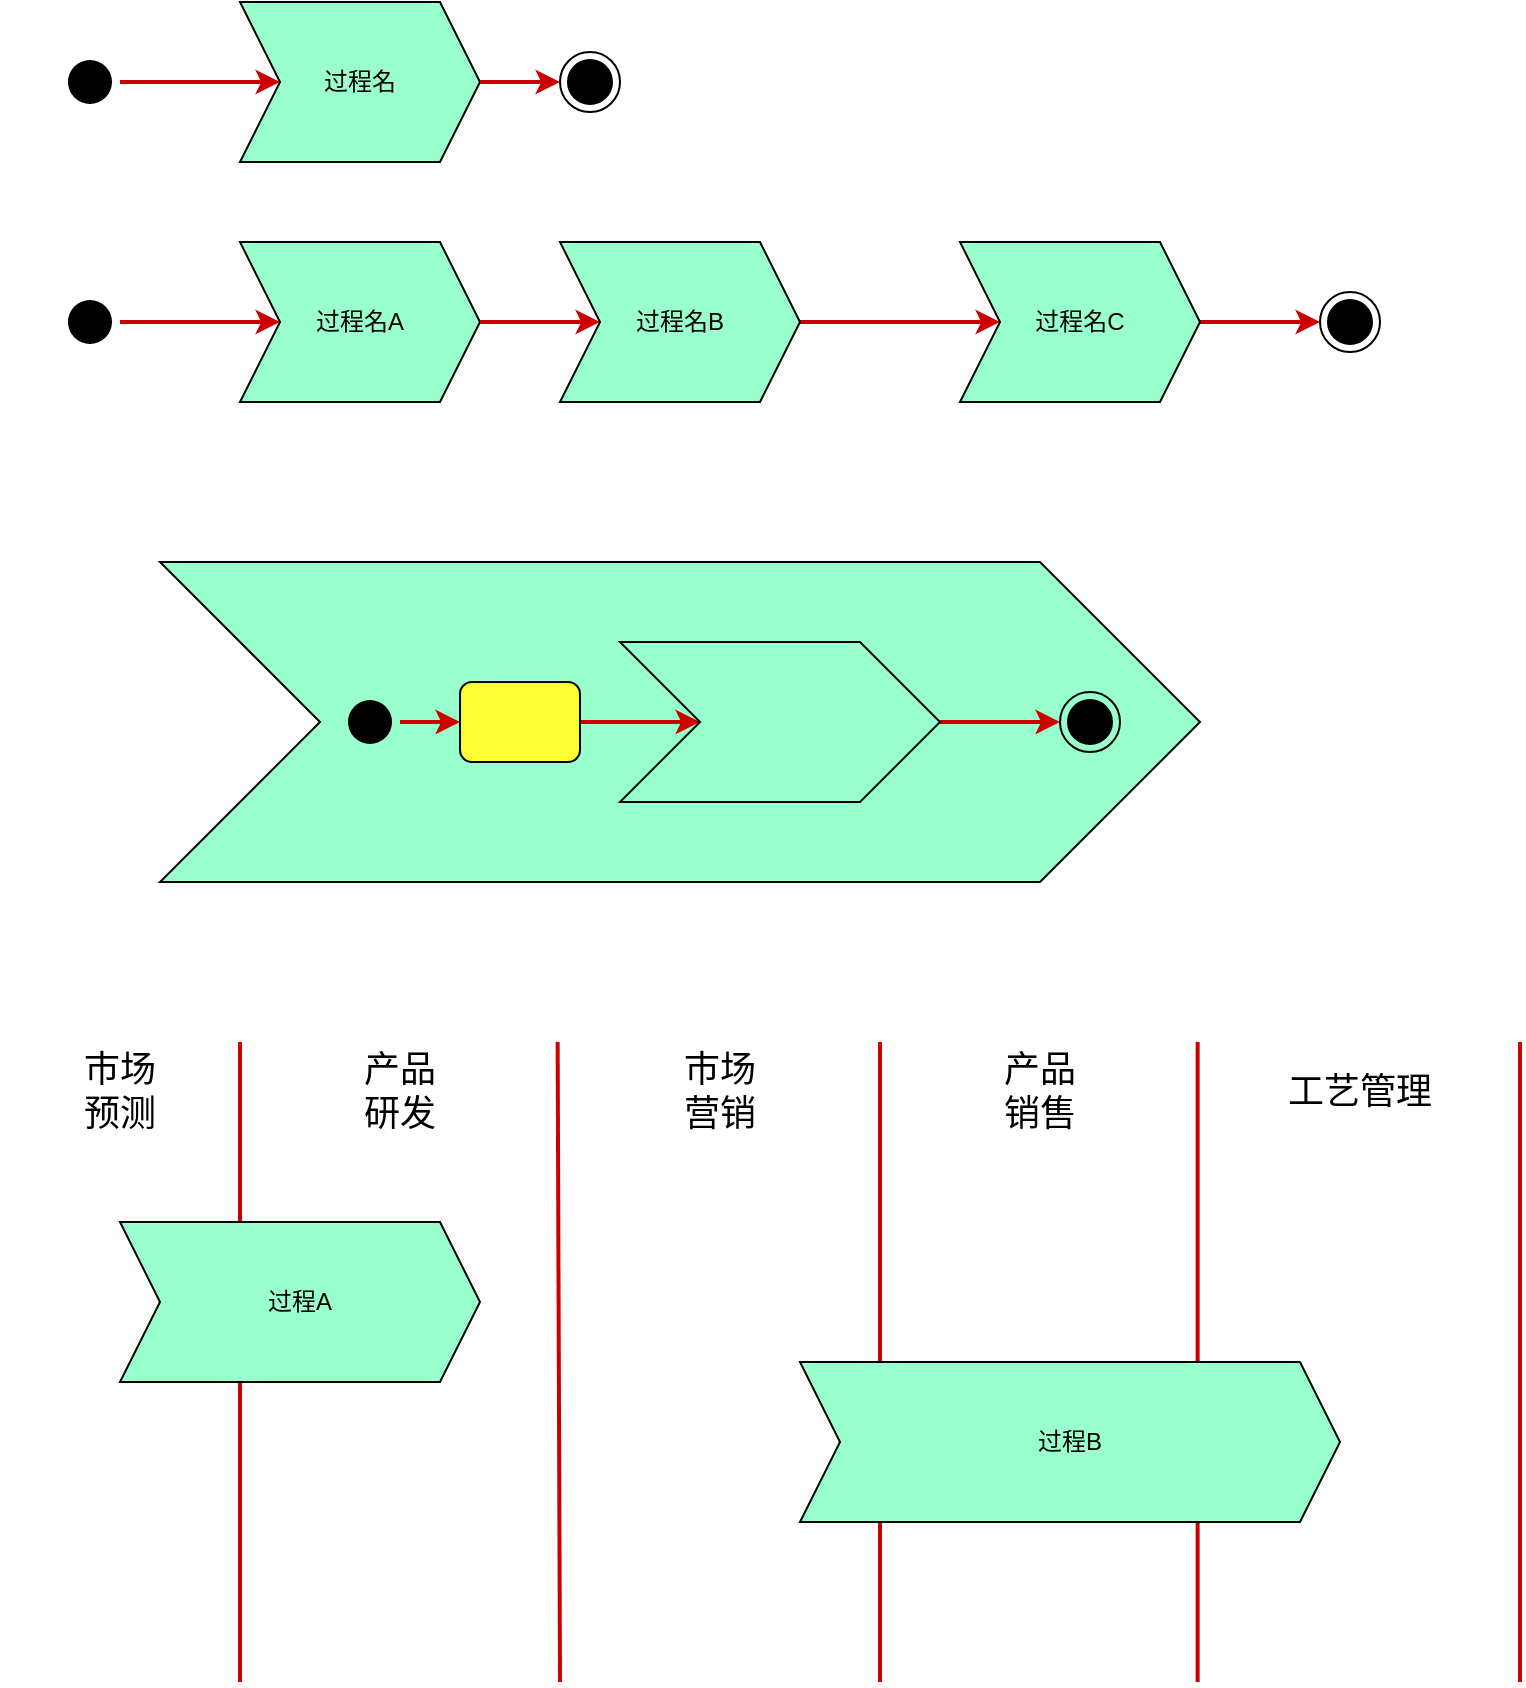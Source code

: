 <mxfile version="20.3.0" type="device" pages="6"><diagram id="3UEUDWvHJ6mWKiPs4naK" name="业务过程-基本符号"><mxGraphModel dx="782" dy="539" grid="1" gridSize="10" guides="1" tooltips="1" connect="1" arrows="1" fold="1" page="1" pageScale="1" pageWidth="827" pageHeight="1169" math="0" shadow="0"><root><mxCell id="0"/><mxCell id="1" parent="0"/><mxCell id="tIwCEVTRmKTlO9O-sih2-1" value="过程名" style="shape=step;perimeter=stepPerimeter;whiteSpace=wrap;html=1;fixedSize=1;fillColor=#99FFCC;" parent="1" vertex="1"><mxGeometry x="120" y="40" width="120" height="80" as="geometry"/></mxCell><mxCell id="tIwCEVTRmKTlO9O-sih2-2" value="" style="ellipse;shape=endState;fillColor=#000000;strokeColor=default;" parent="1" vertex="1"><mxGeometry x="280" y="65" width="30" height="30" as="geometry"/></mxCell><mxCell id="tIwCEVTRmKTlO9O-sih2-5" style="edgeStyle=orthogonalEdgeStyle;rounded=0;orthogonalLoop=1;jettySize=auto;html=1;exitX=1;exitY=0.5;exitDx=0;exitDy=0;strokeWidth=2;strokeColor=#CC0000;" parent="1" source="tIwCEVTRmKTlO9O-sih2-3" target="tIwCEVTRmKTlO9O-sih2-1" edge="1"><mxGeometry relative="1" as="geometry"/></mxCell><mxCell id="tIwCEVTRmKTlO9O-sih2-3" value="" style="ellipse;shape=startState;fillColor=#000000;strokeColor=none;" parent="1" vertex="1"><mxGeometry x="30" y="65" width="30" height="30" as="geometry"/></mxCell><mxCell id="tIwCEVTRmKTlO9O-sih2-6" style="edgeStyle=orthogonalEdgeStyle;rounded=0;orthogonalLoop=1;jettySize=auto;html=1;exitX=1;exitY=0.5;exitDx=0;exitDy=0;entryX=0;entryY=0.5;entryDx=0;entryDy=0;strokeWidth=2;strokeColor=#CC0000;" parent="1" source="tIwCEVTRmKTlO9O-sih2-1" target="tIwCEVTRmKTlO9O-sih2-2" edge="1"><mxGeometry relative="1" as="geometry"><mxPoint x="280" y="112" as="sourcePoint"/><mxPoint x="370" y="112" as="targetPoint"/></mxGeometry></mxCell><mxCell id="tIwCEVTRmKTlO9O-sih2-7" value="过程名A" style="shape=step;perimeter=stepPerimeter;whiteSpace=wrap;html=1;fixedSize=1;fillColor=#99FFCC;" parent="1" vertex="1"><mxGeometry x="120" y="160" width="120" height="80" as="geometry"/></mxCell><mxCell id="tIwCEVTRmKTlO9O-sih2-8" value="" style="ellipse;shape=endState;fillColor=#000000;strokeColor=default;" parent="1" vertex="1"><mxGeometry x="660" y="185" width="30" height="30" as="geometry"/></mxCell><mxCell id="tIwCEVTRmKTlO9O-sih2-9" style="edgeStyle=orthogonalEdgeStyle;rounded=0;orthogonalLoop=1;jettySize=auto;html=1;exitX=1;exitY=0.5;exitDx=0;exitDy=0;strokeWidth=2;strokeColor=#CC0000;" parent="1" source="tIwCEVTRmKTlO9O-sih2-10" target="tIwCEVTRmKTlO9O-sih2-7" edge="1"><mxGeometry relative="1" as="geometry"/></mxCell><mxCell id="tIwCEVTRmKTlO9O-sih2-10" value="" style="ellipse;shape=startState;fillColor=#000000;strokeColor=none;" parent="1" vertex="1"><mxGeometry x="30" y="185" width="30" height="30" as="geometry"/></mxCell><mxCell id="tIwCEVTRmKTlO9O-sih2-11" style="edgeStyle=orthogonalEdgeStyle;rounded=0;orthogonalLoop=1;jettySize=auto;html=1;entryX=0;entryY=0.5;entryDx=0;entryDy=0;strokeWidth=2;strokeColor=#CC0000;exitX=1;exitY=0.5;exitDx=0;exitDy=0;" parent="1" source="tIwCEVTRmKTlO9O-sih2-17" target="tIwCEVTRmKTlO9O-sih2-8" edge="1"><mxGeometry relative="1" as="geometry"><mxPoint x="610" y="210" as="sourcePoint"/><mxPoint x="370" y="222" as="targetPoint"/></mxGeometry></mxCell><mxCell id="tIwCEVTRmKTlO9O-sih2-14" style="edgeStyle=orthogonalEdgeStyle;rounded=0;orthogonalLoop=1;jettySize=auto;html=1;strokeWidth=2;strokeColor=#CC0000;exitX=1;exitY=0.5;exitDx=0;exitDy=0;entryX=0;entryY=0.5;entryDx=0;entryDy=0;" parent="1" source="tIwCEVTRmKTlO9O-sih2-7" target="tIwCEVTRmKTlO9O-sih2-15" edge="1"><mxGeometry relative="1" as="geometry"><mxPoint x="395" y="220" as="sourcePoint"/><mxPoint x="340" y="210" as="targetPoint"/></mxGeometry></mxCell><mxCell id="tIwCEVTRmKTlO9O-sih2-18" value="" style="edgeStyle=orthogonalEdgeStyle;rounded=0;orthogonalLoop=1;jettySize=auto;html=1;strokeColor=#CC0000;strokeWidth=2;fontColor=#000000;" parent="1" source="tIwCEVTRmKTlO9O-sih2-15" target="tIwCEVTRmKTlO9O-sih2-17" edge="1"><mxGeometry relative="1" as="geometry"/></mxCell><mxCell id="tIwCEVTRmKTlO9O-sih2-15" value="过程名B" style="shape=step;perimeter=stepPerimeter;whiteSpace=wrap;html=1;fixedSize=1;fillColor=#99FFCC;" parent="1" vertex="1"><mxGeometry x="280" y="160" width="120" height="80" as="geometry"/></mxCell><mxCell id="tIwCEVTRmKTlO9O-sih2-17" value="过程名C" style="shape=step;perimeter=stepPerimeter;whiteSpace=wrap;html=1;fixedSize=1;fillColor=#99FFCC;" parent="1" vertex="1"><mxGeometry x="480" y="160" width="120" height="80" as="geometry"/></mxCell><mxCell id="tIwCEVTRmKTlO9O-sih2-19" value="" style="shape=step;perimeter=stepPerimeter;whiteSpace=wrap;html=1;fixedSize=1;fillColor=#99FFCC;size=80;" parent="1" vertex="1"><mxGeometry x="80" y="320" width="520" height="160" as="geometry"/></mxCell><mxCell id="tIwCEVTRmKTlO9O-sih2-23" style="edgeStyle=orthogonalEdgeStyle;rounded=0;orthogonalLoop=1;jettySize=auto;html=1;strokeColor=#CC0000;strokeWidth=2;fontColor=#000000;" parent="1" source="tIwCEVTRmKTlO9O-sih2-20" target="tIwCEVTRmKTlO9O-sih2-21" edge="1"><mxGeometry relative="1" as="geometry"/></mxCell><mxCell id="tIwCEVTRmKTlO9O-sih2-20" value="" style="ellipse;shape=startState;fillColor=#000000;strokeColor=none;" parent="1" vertex="1"><mxGeometry x="170" y="385" width="30" height="30" as="geometry"/></mxCell><mxCell id="tIwCEVTRmKTlO9O-sih2-25" style="edgeStyle=orthogonalEdgeStyle;rounded=0;orthogonalLoop=1;jettySize=auto;html=1;entryX=0;entryY=0.5;entryDx=0;entryDy=0;strokeColor=#CC0000;strokeWidth=2;fontColor=#000000;" parent="1" source="tIwCEVTRmKTlO9O-sih2-21" target="tIwCEVTRmKTlO9O-sih2-24" edge="1"><mxGeometry relative="1" as="geometry"/></mxCell><mxCell id="tIwCEVTRmKTlO9O-sih2-21" value="" style="rounded=1;whiteSpace=wrap;html=1;fontColor=#000000;fillColor=#FFFF33;" parent="1" vertex="1"><mxGeometry x="230" y="380" width="60" height="40" as="geometry"/></mxCell><mxCell id="tIwCEVTRmKTlO9O-sih2-27" style="edgeStyle=orthogonalEdgeStyle;rounded=0;orthogonalLoop=1;jettySize=auto;html=1;strokeColor=#CC0000;strokeWidth=2;fontColor=#000000;" parent="1" source="tIwCEVTRmKTlO9O-sih2-24" target="tIwCEVTRmKTlO9O-sih2-26" edge="1"><mxGeometry relative="1" as="geometry"/></mxCell><mxCell id="tIwCEVTRmKTlO9O-sih2-24" value="" style="shape=step;perimeter=stepPerimeter;whiteSpace=wrap;html=1;fixedSize=1;fillColor=#99FFCC;size=40;" parent="1" vertex="1"><mxGeometry x="310" y="360" width="160" height="80" as="geometry"/></mxCell><mxCell id="tIwCEVTRmKTlO9O-sih2-26" value="" style="ellipse;shape=endState;fillColor=#000000;strokeColor=default;" parent="1" vertex="1"><mxGeometry x="530" y="385" width="30" height="30" as="geometry"/></mxCell><mxCell id="tIwCEVTRmKTlO9O-sih2-30" value="" style="endArrow=none;html=1;rounded=0;strokeColor=#CC0000;strokeWidth=2;fontColor=#000000;startSize=6;" parent="1" edge="1"><mxGeometry width="50" height="50" relative="1" as="geometry"><mxPoint x="120" y="880" as="sourcePoint"/><mxPoint x="120" y="560" as="targetPoint"/></mxGeometry></mxCell><mxCell id="tIwCEVTRmKTlO9O-sih2-31" value="" style="endArrow=none;html=1;rounded=0;strokeColor=#CC0000;strokeWidth=2;fontColor=#000000;" parent="1" edge="1"><mxGeometry width="50" height="50" relative="1" as="geometry"><mxPoint x="280" y="880" as="sourcePoint"/><mxPoint x="278.82" y="560" as="targetPoint"/></mxGeometry></mxCell><mxCell id="tIwCEVTRmKTlO9O-sih2-32" value="" style="endArrow=none;html=1;rounded=0;strokeColor=#CC0000;strokeWidth=2;fontColor=#000000;" parent="1" edge="1"><mxGeometry width="50" height="50" relative="1" as="geometry"><mxPoint x="440.0" y="880" as="sourcePoint"/><mxPoint x="440.0" y="560" as="targetPoint"/></mxGeometry></mxCell><mxCell id="tIwCEVTRmKTlO9O-sih2-33" value="" style="endArrow=none;html=1;rounded=0;strokeColor=#CC0000;strokeWidth=2;fontColor=#000000;" parent="1" edge="1"><mxGeometry width="50" height="50" relative="1" as="geometry"><mxPoint x="598.82" y="880" as="sourcePoint"/><mxPoint x="598.82" y="560" as="targetPoint"/></mxGeometry></mxCell><mxCell id="tIwCEVTRmKTlO9O-sih2-34" value="" style="endArrow=none;html=1;rounded=0;strokeColor=#CC0000;strokeWidth=2;fontColor=#000000;" parent="1" edge="1"><mxGeometry width="50" height="50" relative="1" as="geometry"><mxPoint x="760" y="880" as="sourcePoint"/><mxPoint x="760" y="560" as="targetPoint"/></mxGeometry></mxCell><mxCell id="tIwCEVTRmKTlO9O-sih2-35" value="&lt;font style=&quot;font-size: 18px;&quot;&gt;市场&lt;br&gt;预测&lt;/font&gt;" style="text;html=1;strokeColor=none;fillColor=none;align=center;verticalAlign=middle;whiteSpace=wrap;rounded=0;fontColor=#000000;" parent="1" vertex="1"><mxGeometry y="560" width="120" height="50" as="geometry"/></mxCell><mxCell id="tIwCEVTRmKTlO9O-sih2-36" value="&lt;span style=&quot;font-size: 18px;&quot;&gt;产品&lt;br&gt;研发&lt;/span&gt;" style="text;html=1;strokeColor=none;fillColor=none;align=center;verticalAlign=middle;whiteSpace=wrap;rounded=0;fontColor=#000000;" parent="1" vertex="1"><mxGeometry x="140" y="560" width="120" height="50" as="geometry"/></mxCell><mxCell id="tIwCEVTRmKTlO9O-sih2-37" value="&lt;span style=&quot;font-size: 18px;&quot;&gt;市场&lt;br&gt;营销&lt;/span&gt;" style="text;html=1;strokeColor=none;fillColor=none;align=center;verticalAlign=middle;whiteSpace=wrap;rounded=0;fontColor=#000000;" parent="1" vertex="1"><mxGeometry x="300" y="560" width="120" height="50" as="geometry"/></mxCell><mxCell id="tIwCEVTRmKTlO9O-sih2-38" value="&lt;span style=&quot;font-size: 18px;&quot;&gt;产品&lt;br&gt;销售&lt;/span&gt;" style="text;html=1;strokeColor=none;fillColor=none;align=center;verticalAlign=middle;whiteSpace=wrap;rounded=0;fontColor=#000000;" parent="1" vertex="1"><mxGeometry x="460" y="560" width="120" height="50" as="geometry"/></mxCell><mxCell id="tIwCEVTRmKTlO9O-sih2-39" value="&lt;span style=&quot;font-size: 18px;&quot;&gt;工艺管理&lt;/span&gt;" style="text;html=1;strokeColor=none;fillColor=none;align=center;verticalAlign=middle;whiteSpace=wrap;rounded=0;fontColor=#000000;" parent="1" vertex="1"><mxGeometry x="620" y="560" width="120" height="50" as="geometry"/></mxCell><mxCell id="tIwCEVTRmKTlO9O-sih2-40" value="过程A" style="shape=step;perimeter=stepPerimeter;whiteSpace=wrap;html=1;fixedSize=1;fillColor=#99FFCC;" parent="1" vertex="1"><mxGeometry x="60" y="650" width="180" height="80" as="geometry"/></mxCell><mxCell id="tIwCEVTRmKTlO9O-sih2-41" value="过程B" style="shape=step;perimeter=stepPerimeter;whiteSpace=wrap;html=1;fixedSize=1;fillColor=#99FFCC;" parent="1" vertex="1"><mxGeometry x="400" y="720" width="270" height="80" as="geometry"/></mxCell></root></mxGraphModel></diagram><diagram id="kXDTWfmn3pzmxjJEBQem" name="业务过程"><mxGraphModel dx="920" dy="634" grid="1" gridSize="10" guides="1" tooltips="1" connect="1" arrows="1" fold="1" page="1" pageScale="1" pageWidth="827" pageHeight="1169" math="0" shadow="0"><root><mxCell id="0"/><mxCell id="1" parent="0"/><mxCell id="aExhKBafyUYZnPSXZl4_-15" style="rounded=0;orthogonalLoop=1;jettySize=auto;html=1;exitX=0.75;exitY=0;exitDx=0;exitDy=0;entryX=0.5;entryY=1;entryDx=0;entryDy=0;dashed=1;strokeColor=#CCCC00;strokeWidth=3;fontSize=13;fontColor=#000000;startSize=6;" parent="1" source="aExhKBafyUYZnPSXZl4_-1" target="aExhKBafyUYZnPSXZl4_-14" edge="1"><mxGeometry relative="1" as="geometry"/></mxCell><mxCell id="aExhKBafyUYZnPSXZl4_-18" value="achieve" style="edgeLabel;html=1;align=center;verticalAlign=middle;resizable=0;points=[];fontSize=13;fontColor=#000000;" parent="aExhKBafyUYZnPSXZl4_-15" vertex="1" connectable="0"><mxGeometry x="-0.2" y="1" relative="1" as="geometry"><mxPoint as="offset"/></mxGeometry></mxCell><mxCell id="aExhKBafyUYZnPSXZl4_-20" style="edgeStyle=none;rounded=0;orthogonalLoop=1;jettySize=auto;html=1;entryX=0;entryY=0.5;entryDx=0;entryDy=0;dashed=1;strokeColor=#CCCC00;strokeWidth=3;fontSize=13;fontColor=#000000;startSize=6;" parent="1" source="aExhKBafyUYZnPSXZl4_-1" target="aExhKBafyUYZnPSXZl4_-19" edge="1"><mxGeometry relative="1" as="geometry"/></mxCell><mxCell id="aExhKBafyUYZnPSXZl4_-21" value="output" style="edgeLabel;html=1;align=center;verticalAlign=middle;resizable=0;points=[];fontSize=13;fontColor=#000000;" parent="aExhKBafyUYZnPSXZl4_-20" vertex="1" connectable="0"><mxGeometry x="-0.242" y="2" relative="1" as="geometry"><mxPoint as="offset"/></mxGeometry></mxCell><mxCell id="aExhKBafyUYZnPSXZl4_-1" value="业务过程" style="shape=step;perimeter=stepPerimeter;whiteSpace=wrap;html=1;fixedSize=1;strokeColor=#CC0000;strokeWidth=2;fontSize=13;fontColor=#000000;fillColor=#99FFCC;size=70;" parent="1" vertex="1"><mxGeometry x="320" y="240" width="280" height="120" as="geometry"/></mxCell><mxCell id="aExhKBafyUYZnPSXZl4_-9" style="edgeStyle=elbowEdgeStyle;rounded=0;orthogonalLoop=1;jettySize=auto;html=1;entryX=0;entryY=0.25;entryDx=0;entryDy=0;dashed=1;strokeColor=#CCCC00;strokeWidth=3;fontSize=13;fontColor=#000000;startSize=6;exitX=1;exitY=0.5;exitDx=0;exitDy=0;" parent="1" source="CApOMzrzoBqDuYRcMo5E-1" target="aExhKBafyUYZnPSXZl4_-1" edge="1"><mxGeometry relative="1" as="geometry"><mxPoint x="150" y="200" as="sourcePoint"/></mxGeometry></mxCell><mxCell id="aExhKBafyUYZnPSXZl4_-10" value="《input》" style="edgeLabel;html=1;align=center;verticalAlign=middle;resizable=0;points=[];fontSize=13;fontColor=#000000;" parent="aExhKBafyUYZnPSXZl4_-9" vertex="1" connectable="0"><mxGeometry x="-0.626" y="2" relative="1" as="geometry"><mxPoint as="offset"/></mxGeometry></mxCell><mxCell id="aExhKBafyUYZnPSXZl4_-7" style="edgeStyle=none;rounded=0;orthogonalLoop=1;jettySize=auto;html=1;entryX=0;entryY=0.5;entryDx=0;entryDy=0;dashed=1;strokeColor=#CCCC00;strokeWidth=3;fontSize=13;fontColor=#000000;startSize=6;" parent="1" source="aExhKBafyUYZnPSXZl4_-5" target="aExhKBafyUYZnPSXZl4_-1" edge="1"><mxGeometry relative="1" as="geometry"/></mxCell><mxCell id="aExhKBafyUYZnPSXZl4_-11" value="《flow》" style="edgeLabel;html=1;align=center;verticalAlign=middle;resizable=0;points=[];fontSize=13;fontColor=#000000;" parent="aExhKBafyUYZnPSXZl4_-7" vertex="1" connectable="0"><mxGeometry x="-0.574" y="2" relative="1" as="geometry"><mxPoint as="offset"/></mxGeometry></mxCell><mxCell id="aExhKBafyUYZnPSXZl4_-5" value="信息" style="shape=parallelogram;perimeter=parallelogramPerimeter;whiteSpace=wrap;html=1;fixedSize=1;strokeColor=#CC0000;strokeWidth=2;fontSize=13;fontColor=#000000;fillColor=#99FFCC;" parent="1" vertex="1"><mxGeometry x="30" y="270" width="120" height="60" as="geometry"/></mxCell><mxCell id="aExhKBafyUYZnPSXZl4_-8" style="edgeStyle=elbowEdgeStyle;rounded=0;orthogonalLoop=1;jettySize=auto;html=1;entryX=0;entryY=0.75;entryDx=0;entryDy=0;dashed=1;strokeColor=#CCCC00;strokeWidth=3;fontSize=13;fontColor=#000000;startSize=6;" parent="1" source="aExhKBafyUYZnPSXZl4_-6" target="aExhKBafyUYZnPSXZl4_-1" edge="1"><mxGeometry relative="1" as="geometry"/></mxCell><mxCell id="aExhKBafyUYZnPSXZl4_-12" value="《input》" style="edgeLabel;html=1;align=center;verticalAlign=middle;resizable=0;points=[];fontSize=13;fontColor=#000000;" parent="aExhKBafyUYZnPSXZl4_-8" vertex="1" connectable="0"><mxGeometry x="-0.777" y="1" relative="1" as="geometry"><mxPoint x="15" y="1" as="offset"/></mxGeometry></mxCell><mxCell id="aExhKBafyUYZnPSXZl4_-6" value="《physical》&lt;br&gt;资源" style="rounded=0;whiteSpace=wrap;html=1;strokeColor=#CC0000;strokeWidth=2;fontSize=13;fontColor=#000000;fillColor=#99FFCC;" parent="1" vertex="1"><mxGeometry x="30" y="380" width="120" height="60" as="geometry"/></mxCell><mxCell id="aExhKBafyUYZnPSXZl4_-16" style="edgeStyle=none;rounded=0;orthogonalLoop=1;jettySize=auto;html=1;entryX=0.25;entryY=0;entryDx=0;entryDy=0;dashed=1;strokeColor=#CCCC00;strokeWidth=3;fontSize=13;fontColor=#000000;startSize=6;" parent="1" source="aExhKBafyUYZnPSXZl4_-13" target="aExhKBafyUYZnPSXZl4_-1" edge="1"><mxGeometry relative="1" as="geometry"/></mxCell><mxCell id="aExhKBafyUYZnPSXZl4_-17" value="control" style="edgeLabel;html=1;align=center;verticalAlign=middle;resizable=0;points=[];fontSize=13;fontColor=#000000;" parent="aExhKBafyUYZnPSXZl4_-16" vertex="1" connectable="0"><mxGeometry x="-0.28" y="-3" relative="1" as="geometry"><mxPoint as="offset"/></mxGeometry></mxCell><mxCell id="aExhKBafyUYZnPSXZl4_-13" value="《people》&lt;br&gt;人或组织" style="rounded=0;whiteSpace=wrap;html=1;strokeColor=#CC0000;strokeWidth=2;fontSize=13;fontColor=#000000;fillColor=#99FFCC;" parent="1" vertex="1"><mxGeometry x="330" y="80" width="120" height="60" as="geometry"/></mxCell><mxCell id="aExhKBafyUYZnPSXZl4_-14" value="《goal》&lt;br&gt;目标" style="rounded=0;whiteSpace=wrap;html=1;strokeColor=#CC0000;strokeWidth=2;fontSize=13;fontColor=#000000;fillColor=#99FFCC;" parent="1" vertex="1"><mxGeometry x="470" y="80" width="120" height="60" as="geometry"/></mxCell><mxCell id="aExhKBafyUYZnPSXZl4_-19" value="结果" style="rounded=0;whiteSpace=wrap;html=1;strokeColor=#CC0000;strokeWidth=2;fontSize=13;fontColor=#000000;fillColor=#99FFCC;" parent="1" vertex="1"><mxGeometry x="680" y="270" width="120" height="60" as="geometry"/></mxCell><mxCell id="aExhKBafyUYZnPSXZl4_-25" style="edgeStyle=none;rounded=0;orthogonalLoop=1;jettySize=auto;html=1;entryX=0.25;entryY=1;entryDx=0;entryDy=0;dashed=1;strokeColor=#CCCC00;strokeWidth=3;fontSize=13;fontColor=#000000;startSize=6;" parent="1" source="aExhKBafyUYZnPSXZl4_-22" target="aExhKBafyUYZnPSXZl4_-1" edge="1"><mxGeometry relative="1" as="geometry"/></mxCell><mxCell id="aExhKBafyUYZnPSXZl4_-26" value="supply" style="edgeLabel;html=1;align=center;verticalAlign=middle;resizable=0;points=[];fontSize=13;fontColor=#000000;" parent="aExhKBafyUYZnPSXZl4_-25" vertex="1" connectable="0"><mxGeometry x="-0.24" y="-2" relative="1" as="geometry"><mxPoint as="offset"/></mxGeometry></mxCell><mxCell id="aExhKBafyUYZnPSXZl4_-22" value="《physical》&lt;br&gt;资源" style="rounded=0;whiteSpace=wrap;html=1;strokeColor=#CC0000;strokeWidth=2;fontSize=13;fontColor=#000000;fillColor=#99FFCC;" parent="1" vertex="1"><mxGeometry x="330" y="460" width="120" height="60" as="geometry"/></mxCell><mxCell id="aExhKBafyUYZnPSXZl4_-27" style="edgeStyle=none;rounded=0;orthogonalLoop=1;jettySize=auto;html=1;entryX=0.75;entryY=1;entryDx=0;entryDy=0;dashed=1;strokeColor=#CCCC00;strokeWidth=3;fontSize=13;fontColor=#000000;startSize=6;" parent="1" source="aExhKBafyUYZnPSXZl4_-24" target="aExhKBafyUYZnPSXZl4_-1" edge="1"><mxGeometry relative="1" as="geometry"/></mxCell><mxCell id="aExhKBafyUYZnPSXZl4_-28" value="supply" style="edgeLabel;html=1;align=center;verticalAlign=middle;resizable=0;points=[];fontSize=13;fontColor=#000000;" parent="aExhKBafyUYZnPSXZl4_-27" vertex="1" connectable="0"><mxGeometry x="-0.28" y="-2" relative="1" as="geometry"><mxPoint as="offset"/></mxGeometry></mxCell><mxCell id="aExhKBafyUYZnPSXZl4_-24" value="信息 资源" style="shape=parallelogram;perimeter=parallelogramPerimeter;whiteSpace=wrap;html=1;fixedSize=1;strokeColor=#CC0000;strokeWidth=2;fontSize=13;fontColor=#000000;fillColor=#99FFCC;" parent="1" vertex="1"><mxGeometry x="470" y="460" width="120" height="60" as="geometry"/></mxCell><mxCell id="CApOMzrzoBqDuYRcMo5E-1" value="事件" style="shape=manualInput;whiteSpace=wrap;html=1;strokeColor=#CC0000;fontSize=13;fillColor=#99FFCC;" vertex="1" parent="1"><mxGeometry x="40" y="160" width="80" height="80" as="geometry"/></mxCell></root></mxGraphModel></diagram><diagram id="WSoJExCkr54TVZu5rvP9" name="业务过程-示例"><mxGraphModel dx="782" dy="539" grid="1" gridSize="10" guides="1" tooltips="1" connect="1" arrows="1" fold="1" page="1" pageScale="1" pageWidth="827" pageHeight="1169" math="0" shadow="0"><root><mxCell id="0"/><mxCell id="1" parent="0"/><mxCell id="_UncsIR50wT1XEL5FAKq-28" style="edgeStyle=none;rounded=0;orthogonalLoop=1;jettySize=auto;html=1;dashed=1;strokeColor=#CCCC00;strokeWidth=3;fontSize=13;fontColor=#000000;startSize=6;" parent="1" source="_UncsIR50wT1XEL5FAKq-1" target="_UncsIR50wT1XEL5FAKq-27" edge="1"><mxGeometry relative="1" as="geometry"/></mxCell><mxCell id="_UncsIR50wT1XEL5FAKq-1" value="&lt;font style=&quot;font-size: 16px;&quot;&gt;《Process》&lt;br&gt;&lt;br&gt;广告销售&lt;/font&gt;" style="shape=step;perimeter=stepPerimeter;whiteSpace=wrap;html=1;fixedSize=1;fillColor=#99FFCC;size=40;" parent="1" vertex="1"><mxGeometry x="280" y="360" width="280" height="120" as="geometry"/></mxCell><mxCell id="_UncsIR50wT1XEL5FAKq-2" value="&lt;font style=&quot;font-size: 16px;&quot;&gt;《People》&lt;br&gt;销售经理&lt;/font&gt;" style="rounded=0;whiteSpace=wrap;html=1;fontSize=18;fontColor=#000000;fillColor=#99FFCC;strokeColor=#CC0000;" parent="1" vertex="1"><mxGeometry x="150" y="160" width="130" height="80" as="geometry"/></mxCell><mxCell id="_UncsIR50wT1XEL5FAKq-11" value="" style="endArrow=classic;html=1;rounded=0;strokeColor=#CCCC00;strokeWidth=3;fontSize=16;fontColor=#000000;startSize=6;exitX=0.75;exitY=1;exitDx=0;exitDy=0;entryX=0.25;entryY=0;entryDx=0;entryDy=0;dashed=1;" parent="1" source="_UncsIR50wT1XEL5FAKq-2" target="_UncsIR50wT1XEL5FAKq-1" edge="1"><mxGeometry width="50" height="50" relative="1" as="geometry"><mxPoint x="390" y="440" as="sourcePoint"/><mxPoint x="220" y="420" as="targetPoint"/></mxGeometry></mxCell><mxCell id="_UncsIR50wT1XEL5FAKq-12" value="《control》" style="edgeLabel;html=1;align=center;verticalAlign=middle;resizable=0;points=[];fontSize=16;fontColor=#000000;" parent="_UncsIR50wT1XEL5FAKq-11" vertex="1" connectable="0"><mxGeometry x="-0.266" y="-2" relative="1" as="geometry"><mxPoint as="offset"/></mxGeometry></mxCell><mxCell id="_UncsIR50wT1XEL5FAKq-13" value="&lt;font style=&quot;font-size: 13px;&quot;&gt;《Information》&lt;br&gt;销售条款&lt;/font&gt;" style="shape=parallelogram;perimeter=parallelogramPerimeter;whiteSpace=wrap;html=1;fixedSize=1;strokeColor=#CC0000;fontSize=16;fontColor=#000000;fillColor=#99FFCC;" parent="1" vertex="1"><mxGeometry x="360" y="160" width="120" height="60" as="geometry"/></mxCell><mxCell id="_UncsIR50wT1XEL5FAKq-14" value="" style="endArrow=classic;html=1;rounded=0;strokeColor=#CCCC00;strokeWidth=3;fontSize=16;fontColor=#000000;startSize=6;exitX=0.5;exitY=1;exitDx=0;exitDy=0;entryX=0.5;entryY=0;entryDx=0;entryDy=0;dashed=1;" parent="1" source="_UncsIR50wT1XEL5FAKq-13" target="_UncsIR50wT1XEL5FAKq-1" edge="1"><mxGeometry width="50" height="50" relative="1" as="geometry"><mxPoint x="257.5" y="290" as="sourcePoint"/><mxPoint x="350" y="370" as="targetPoint"/></mxGeometry></mxCell><mxCell id="_UncsIR50wT1XEL5FAKq-15" value="《control》" style="edgeLabel;html=1;align=center;verticalAlign=middle;resizable=0;points=[];fontSize=16;fontColor=#000000;" parent="_UncsIR50wT1XEL5FAKq-14" vertex="1" connectable="0"><mxGeometry x="-0.266" y="-2" relative="1" as="geometry"><mxPoint as="offset"/></mxGeometry></mxCell><mxCell id="_UncsIR50wT1XEL5FAKq-16" value="《Goal》&#10;广告销售" style="swimlane;fontStyle=0;childLayout=stackLayout;horizontal=1;startSize=30;horizontalStack=0;resizeParent=1;resizeParentMax=0;resizeLast=0;collapsible=1;marginBottom=0;strokeColor=#CC0000;fontSize=13;fontColor=#000000;fillColor=#99FFCC;strokeWidth=2;" parent="1" vertex="1"><mxGeometry x="520" y="160" width="140" height="120" as="geometry"/></mxCell><mxCell id="_UncsIR50wT1XEL5FAKq-17" value="销售总额=25W" style="text;strokeColor=none;fillColor=#99FFCC;align=left;verticalAlign=middle;spacingLeft=4;spacingRight=4;overflow=hidden;points=[[0,0.5],[1,0.5]];portConstraint=eastwest;rotatable=0;fontSize=13;fontColor=#000000;" parent="_UncsIR50wT1XEL5FAKq-16" vertex="1"><mxGeometry y="30" width="140" height="30" as="geometry"/></mxCell><mxCell id="_UncsIR50wT1XEL5FAKq-18" value="成本总额=15W" style="text;strokeColor=none;fillColor=#99FFCC;align=left;verticalAlign=middle;spacingLeft=4;spacingRight=4;overflow=hidden;points=[[0,0.5],[1,0.5]];portConstraint=eastwest;rotatable=0;fontSize=13;fontColor=#000000;" parent="_UncsIR50wT1XEL5FAKq-16" vertex="1"><mxGeometry y="60" width="140" height="30" as="geometry"/></mxCell><mxCell id="_UncsIR50wT1XEL5FAKq-19" value="年度=1199W" style="text;strokeColor=none;fillColor=#99FFCC;align=left;verticalAlign=middle;spacingLeft=4;spacingRight=4;overflow=hidden;points=[[0,0.5],[1,0.5]];portConstraint=eastwest;rotatable=0;fontSize=13;fontColor=#000000;" parent="_UncsIR50wT1XEL5FAKq-16" vertex="1"><mxGeometry y="90" width="140" height="30" as="geometry"/></mxCell><mxCell id="_UncsIR50wT1XEL5FAKq-20" value="" style="endArrow=classic;html=1;rounded=0;strokeColor=#CCCC00;strokeWidth=3;fontSize=16;fontColor=#000000;startSize=6;exitX=0.75;exitY=0;exitDx=0;exitDy=0;dashed=1;" parent="1" source="_UncsIR50wT1XEL5FAKq-1" edge="1"><mxGeometry width="50" height="50" relative="1" as="geometry"><mxPoint x="430" y="230" as="sourcePoint"/><mxPoint x="580" y="280" as="targetPoint"/></mxGeometry></mxCell><mxCell id="_UncsIR50wT1XEL5FAKq-21" value="《achieve》" style="edgeLabel;html=1;align=center;verticalAlign=middle;resizable=0;points=[];fontSize=16;fontColor=#000000;" parent="_UncsIR50wT1XEL5FAKq-20" vertex="1" connectable="0"><mxGeometry x="-0.266" y="-2" relative="1" as="geometry"><mxPoint x="36" as="offset"/></mxGeometry></mxCell><mxCell id="_UncsIR50wT1XEL5FAKq-24" style="rounded=0;orthogonalLoop=1;jettySize=auto;html=1;entryX=0;entryY=0.25;entryDx=0;entryDy=0;dashed=1;strokeColor=#CCCC00;strokeWidth=3;fontSize=13;fontColor=#000000;startSize=6;" parent="1" source="_UncsIR50wT1XEL5FAKq-22" target="_UncsIR50wT1XEL5FAKq-1" edge="1"><mxGeometry relative="1" as="geometry"/></mxCell><mxCell id="_UncsIR50wT1XEL5FAKq-22" value="&lt;font style=&quot;font-size: 13px;&quot;&gt;《Information》&lt;br&gt;估计&lt;br&gt;&lt;/font&gt;" style="shape=parallelogram;perimeter=parallelogramPerimeter;whiteSpace=wrap;html=1;fixedSize=1;strokeColor=#CC0000;fontSize=16;fontColor=#000000;fillColor=#99FFCC;" parent="1" vertex="1"><mxGeometry x="100" y="350" width="120" height="60" as="geometry"/></mxCell><mxCell id="_UncsIR50wT1XEL5FAKq-26" style="edgeStyle=none;rounded=0;orthogonalLoop=1;jettySize=auto;html=1;entryX=0;entryY=0.75;entryDx=0;entryDy=0;dashed=1;strokeColor=#CCCC00;strokeWidth=3;fontSize=13;fontColor=#000000;startSize=6;" parent="1" source="_UncsIR50wT1XEL5FAKq-23" target="_UncsIR50wT1XEL5FAKq-1" edge="1"><mxGeometry relative="1" as="geometry"/></mxCell><mxCell id="_UncsIR50wT1XEL5FAKq-23" value="&lt;font style=&quot;font-size: 13px;&quot;&gt;《Information》&lt;br&gt;预期&lt;br&gt;&lt;/font&gt;" style="shape=parallelogram;perimeter=parallelogramPerimeter;whiteSpace=wrap;html=1;fixedSize=1;strokeColor=#CC0000;fontSize=16;fontColor=#000000;fillColor=#99FFCC;" parent="1" vertex="1"><mxGeometry x="110" y="429" width="120" height="60" as="geometry"/></mxCell><mxCell id="_UncsIR50wT1XEL5FAKq-27" value="&lt;font style=&quot;font-size: 16px;&quot;&gt;《abstract》&lt;br&gt;订单&lt;br&gt;&lt;/font&gt;" style="rounded=0;whiteSpace=wrap;html=1;fontSize=18;fontColor=#000000;fillColor=#99FFCC;strokeColor=#CC0000;" parent="1" vertex="1"><mxGeometry x="650" y="380" width="130" height="80" as="geometry"/></mxCell><mxCell id="_UncsIR50wT1XEL5FAKq-31" style="edgeStyle=none;rounded=0;orthogonalLoop=1;jettySize=auto;html=1;exitX=0.75;exitY=0;exitDx=0;exitDy=0;entryX=0.25;entryY=1;entryDx=0;entryDy=0;dashed=1;strokeColor=#CCCC00;strokeWidth=3;fontSize=13;fontColor=#000000;startSize=6;" parent="1" source="_UncsIR50wT1XEL5FAKq-29" target="_UncsIR50wT1XEL5FAKq-1" edge="1"><mxGeometry relative="1" as="geometry"/></mxCell><mxCell id="_UncsIR50wT1XEL5FAKq-33" value="supply" style="edgeLabel;html=1;align=center;verticalAlign=middle;resizable=0;points=[];fontSize=13;fontColor=#000000;" parent="_UncsIR50wT1XEL5FAKq-31" vertex="1" connectable="0"><mxGeometry x="-0.206" relative="1" as="geometry"><mxPoint as="offset"/></mxGeometry></mxCell><mxCell id="_UncsIR50wT1XEL5FAKq-29" value="&lt;font style=&quot;font-size: 16px;&quot;&gt;《physical》&lt;br&gt;销售物资&lt;br&gt;&lt;/font&gt;" style="rounded=0;whiteSpace=wrap;html=1;fontSize=18;fontColor=#000000;fillColor=#99FFCC;strokeColor=#CC0000;" parent="1" vertex="1"><mxGeometry x="251" y="560" width="130" height="80" as="geometry"/></mxCell><mxCell id="_UncsIR50wT1XEL5FAKq-32" style="edgeStyle=none;rounded=0;orthogonalLoop=1;jettySize=auto;html=1;exitX=0.25;exitY=0;exitDx=0;exitDy=0;entryX=0.75;entryY=1;entryDx=0;entryDy=0;dashed=1;strokeColor=#CCCC00;strokeWidth=3;fontSize=13;fontColor=#000000;startSize=6;" parent="1" source="_UncsIR50wT1XEL5FAKq-30" target="_UncsIR50wT1XEL5FAKq-1" edge="1"><mxGeometry relative="1" as="geometry"/></mxCell><mxCell id="_UncsIR50wT1XEL5FAKq-34" value="supply" style="edgeLabel;html=1;align=center;verticalAlign=middle;resizable=0;points=[];fontSize=13;fontColor=#000000;" parent="_UncsIR50wT1XEL5FAKq-32" vertex="1" connectable="0"><mxGeometry x="-0.227" y="-2" relative="1" as="geometry"><mxPoint as="offset"/></mxGeometry></mxCell><mxCell id="_UncsIR50wT1XEL5FAKq-30" value="&lt;font style=&quot;font-size: 16px;&quot;&gt;《people》&lt;br&gt;销售人员&lt;br&gt;&lt;/font&gt;" style="rounded=0;whiteSpace=wrap;html=1;fontSize=18;fontColor=#000000;fillColor=#99FFCC;strokeColor=#CC0000;" parent="1" vertex="1"><mxGeometry x="458" y="560" width="130" height="80" as="geometry"/></mxCell></root></mxGraphModel></diagram><diagram id="-aJ6KfMLydakrptn5Fbi" name="业务主线-示例"><mxGraphModel dx="1117" dy="770" grid="1" gridSize="10" guides="1" tooltips="1" connect="1" arrows="1" fold="1" page="1" pageScale="1" pageWidth="827" pageHeight="1169" math="0" shadow="0"><root><mxCell id="0"/><mxCell id="1" parent="0"/><mxCell id="-m6eOAKHOGY5mFVT5nMT-1" value="采购员" style="swimlane;" vertex="1" parent="1"><mxGeometry x="79" y="40" width="200" height="200" as="geometry"/></mxCell><mxCell id="CpFxd-00YoUsbBKfSnSf-3" value="" style="edgeStyle=orthogonalEdgeStyle;rounded=0;orthogonalLoop=1;jettySize=auto;html=1;fontSize=16;" edge="1" parent="-m6eOAKHOGY5mFVT5nMT-1" source="CpFxd-00YoUsbBKfSnSf-1" target="CpFxd-00YoUsbBKfSnSf-2"><mxGeometry relative="1" as="geometry"/></mxCell><mxCell id="CpFxd-00YoUsbBKfSnSf-1" value="" style="ellipse;shape=startState;fillColor=#000000;strokeColor=none;" vertex="1" parent="-m6eOAKHOGY5mFVT5nMT-1"><mxGeometry x="85" y="30" width="30" height="30" as="geometry"/></mxCell><mxCell id="CpFxd-00YoUsbBKfSnSf-2" value="&lt;font style=&quot;font-size: 18px;&quot;&gt;购书&lt;/font&gt;" style="strokeWidth=2;html=1;shape=mxgraph.flowchart.terminator;whiteSpace=wrap;fontSize=18;" vertex="1" parent="-m6eOAKHOGY5mFVT5nMT-1"><mxGeometry x="50" y="81" width="100" height="60" as="geometry"/></mxCell><mxCell id="-m6eOAKHOGY5mFVT5nMT-2" value="&lt;font style=&quot;font-size: 30px;&quot;&gt;书店&lt;/font&gt;" style="text;html=1;strokeColor=none;fillColor=none;align=center;verticalAlign=middle;whiteSpace=wrap;rounded=0;" vertex="1" parent="1"><mxGeometry y="125" width="70" height="30" as="geometry"/></mxCell><mxCell id="-m6eOAKHOGY5mFVT5nMT-3" value="库管员" style="swimlane;" vertex="1" parent="1"><mxGeometry x="279" y="40" width="320" height="200" as="geometry"/></mxCell><mxCell id="CpFxd-00YoUsbBKfSnSf-7" style="edgeStyle=orthogonalEdgeStyle;rounded=0;orthogonalLoop=1;jettySize=auto;html=1;entryX=0;entryY=0.5;entryDx=0;entryDy=0;entryPerimeter=0;fontSize=18;" edge="1" parent="-m6eOAKHOGY5mFVT5nMT-3" source="CpFxd-00YoUsbBKfSnSf-4" target="CpFxd-00YoUsbBKfSnSf-6"><mxGeometry relative="1" as="geometry"/></mxCell><mxCell id="CpFxd-00YoUsbBKfSnSf-4" value="&lt;font style=&quot;font-size: 18px;&quot;&gt;入库&lt;/font&gt;" style="strokeWidth=2;html=1;shape=mxgraph.flowchart.terminator;whiteSpace=wrap;fontSize=18;spacing=2;" vertex="1" parent="-m6eOAKHOGY5mFVT5nMT-3"><mxGeometry x="41" y="81" width="100" height="60" as="geometry"/></mxCell><mxCell id="CpFxd-00YoUsbBKfSnSf-6" value="&lt;font style=&quot;font-size: 18px;&quot;&gt;出库&lt;/font&gt;" style="strokeWidth=2;html=1;shape=mxgraph.flowchart.terminator;whiteSpace=wrap;fontSize=18;spacing=2;" vertex="1" parent="-m6eOAKHOGY5mFVT5nMT-3"><mxGeometry x="201" y="81" width="100" height="60" as="geometry"/></mxCell><mxCell id="-m6eOAKHOGY5mFVT5nMT-4" value="售书员" style="swimlane;" vertex="1" parent="1"><mxGeometry x="599" y="40" width="200" height="200" as="geometry"/></mxCell><mxCell id="GnReO8yUpKawxQDK9d7f-2" style="edgeStyle=orthogonalEdgeStyle;rounded=0;orthogonalLoop=1;jettySize=auto;html=1;entryX=0.5;entryY=0;entryDx=0;entryDy=0;fontSize=18;" edge="1" parent="-m6eOAKHOGY5mFVT5nMT-4" source="CpFxd-00YoUsbBKfSnSf-8" target="GnReO8yUpKawxQDK9d7f-1"><mxGeometry relative="1" as="geometry"/></mxCell><mxCell id="CpFxd-00YoUsbBKfSnSf-8" value="&lt;font style=&quot;font-size: 18px;&quot;&gt;售书&lt;/font&gt;" style="strokeWidth=2;html=1;shape=mxgraph.flowchart.terminator;whiteSpace=wrap;fontSize=18;spacing=2;" vertex="1" parent="-m6eOAKHOGY5mFVT5nMT-4"><mxGeometry x="61" y="81" width="100" height="60" as="geometry"/></mxCell><mxCell id="GnReO8yUpKawxQDK9d7f-1" value="" style="ellipse;shape=endState;fillColor=#000000;strokeColor=default;" vertex="1" parent="-m6eOAKHOGY5mFVT5nMT-4"><mxGeometry x="96" y="160" width="30" height="30" as="geometry"/></mxCell><mxCell id="CpFxd-00YoUsbBKfSnSf-5" style="edgeStyle=orthogonalEdgeStyle;rounded=0;orthogonalLoop=1;jettySize=auto;html=1;entryX=0;entryY=0.5;entryDx=0;entryDy=0;entryPerimeter=0;fontSize=18;" edge="1" parent="1" source="CpFxd-00YoUsbBKfSnSf-2" target="CpFxd-00YoUsbBKfSnSf-4"><mxGeometry relative="1" as="geometry"/></mxCell><mxCell id="CpFxd-00YoUsbBKfSnSf-9" style="edgeStyle=orthogonalEdgeStyle;rounded=0;orthogonalLoop=1;jettySize=auto;html=1;entryX=0;entryY=0.5;entryDx=0;entryDy=0;entryPerimeter=0;fontSize=18;" edge="1" parent="1" source="CpFxd-00YoUsbBKfSnSf-6" target="CpFxd-00YoUsbBKfSnSf-8"><mxGeometry relative="1" as="geometry"/></mxCell><mxCell id="GnReO8yUpKawxQDK9d7f-3" value="&lt;font style=&quot;font-size: 30px;&quot;&gt;医院&lt;/font&gt;" style="text;html=1;strokeColor=none;fillColor=none;align=center;verticalAlign=middle;whiteSpace=wrap;rounded=0;" vertex="1" parent="1"><mxGeometry y="440" width="70" height="30" as="geometry"/></mxCell><mxCell id="GnReO8yUpKawxQDK9d7f-4" value="挂号员" style="swimlane;" vertex="1" parent="1"><mxGeometry x="79" y="359" width="200" height="200" as="geometry"/></mxCell><mxCell id="GnReO8yUpKawxQDK9d7f-5" value="" style="edgeStyle=orthogonalEdgeStyle;rounded=0;orthogonalLoop=1;jettySize=auto;html=1;fontSize=16;" edge="1" parent="GnReO8yUpKawxQDK9d7f-4" source="GnReO8yUpKawxQDK9d7f-6" target="GnReO8yUpKawxQDK9d7f-7"><mxGeometry relative="1" as="geometry"/></mxCell><mxCell id="GnReO8yUpKawxQDK9d7f-6" value="" style="ellipse;shape=startState;fillColor=#000000;strokeColor=none;" vertex="1" parent="GnReO8yUpKawxQDK9d7f-4"><mxGeometry x="85" y="30" width="30" height="30" as="geometry"/></mxCell><mxCell id="GnReO8yUpKawxQDK9d7f-7" value="&lt;font style=&quot;font-size: 18px;&quot;&gt;挂号&lt;/font&gt;" style="strokeWidth=2;html=1;shape=mxgraph.flowchart.terminator;whiteSpace=wrap;fontSize=18;" vertex="1" parent="GnReO8yUpKawxQDK9d7f-4"><mxGeometry x="50" y="81" width="100" height="60" as="geometry"/></mxCell><mxCell id="GnReO8yUpKawxQDK9d7f-8" value="医生" style="swimlane;" vertex="1" parent="1"><mxGeometry x="279" y="359" width="200" height="200" as="geometry"/></mxCell><mxCell id="GnReO8yUpKawxQDK9d7f-11" value="&lt;font style=&quot;font-size: 18px;&quot;&gt;看病&lt;/font&gt;" style="strokeWidth=2;html=1;shape=mxgraph.flowchart.terminator;whiteSpace=wrap;fontSize=18;" vertex="1" parent="GnReO8yUpKawxQDK9d7f-8"><mxGeometry x="50" y="81" width="100" height="60" as="geometry"/></mxCell><mxCell id="GnReO8yUpKawxQDK9d7f-12" value="检查员" style="swimlane;startSize=23;" vertex="1" parent="1"><mxGeometry x="479" y="359" width="200" height="200" as="geometry"/></mxCell><mxCell id="GnReO8yUpKawxQDK9d7f-13" value="&lt;font style=&quot;font-size: 18px;&quot;&gt;检查&lt;/font&gt;" style="strokeWidth=2;html=1;shape=mxgraph.flowchart.terminator;whiteSpace=wrap;fontSize=18;" vertex="1" parent="GnReO8yUpKawxQDK9d7f-12"><mxGeometry x="50" y="81" width="100" height="60" as="geometry"/></mxCell><mxCell id="GnReO8yUpKawxQDK9d7f-15" value="收费员" style="swimlane;startSize=23;" vertex="1" parent="1"><mxGeometry x="679" y="359" width="200" height="200" as="geometry"/></mxCell><mxCell id="GnReO8yUpKawxQDK9d7f-16" value="&lt;font style=&quot;font-size: 18px;&quot;&gt;缴费&lt;/font&gt;" style="strokeWidth=2;html=1;shape=mxgraph.flowchart.terminator;whiteSpace=wrap;fontSize=18;" vertex="1" parent="GnReO8yUpKawxQDK9d7f-15"><mxGeometry x="50" y="81" width="100" height="60" as="geometry"/></mxCell><mxCell id="GnReO8yUpKawxQDK9d7f-19" value="药师" style="swimlane;" vertex="1" parent="1"><mxGeometry x="879" y="359" width="200" height="200" as="geometry"/></mxCell><mxCell id="GnReO8yUpKawxQDK9d7f-23" style="edgeStyle=orthogonalEdgeStyle;rounded=0;orthogonalLoop=1;jettySize=auto;html=1;entryX=0.5;entryY=0;entryDx=0;entryDy=0;fontSize=18;" edge="1" parent="GnReO8yUpKawxQDK9d7f-19" source="GnReO8yUpKawxQDK9d7f-20" target="GnReO8yUpKawxQDK9d7f-22"><mxGeometry relative="1" as="geometry"/></mxCell><mxCell id="GnReO8yUpKawxQDK9d7f-20" value="&lt;font style=&quot;font-size: 18px;&quot;&gt;取药&lt;/font&gt;" style="strokeWidth=2;html=1;shape=mxgraph.flowchart.terminator;whiteSpace=wrap;fontSize=18;" vertex="1" parent="GnReO8yUpKawxQDK9d7f-19"><mxGeometry x="50" y="81" width="100" height="60" as="geometry"/></mxCell><mxCell id="GnReO8yUpKawxQDK9d7f-22" value="" style="ellipse;shape=endState;fillColor=#000000;strokeColor=default;" vertex="1" parent="GnReO8yUpKawxQDK9d7f-19"><mxGeometry x="85" y="166" width="30" height="30" as="geometry"/></mxCell><mxCell id="GnReO8yUpKawxQDK9d7f-24" style="edgeStyle=orthogonalEdgeStyle;rounded=0;orthogonalLoop=1;jettySize=auto;html=1;entryX=0;entryY=0.5;entryDx=0;entryDy=0;entryPerimeter=0;fontSize=18;" edge="1" parent="1" source="GnReO8yUpKawxQDK9d7f-7" target="GnReO8yUpKawxQDK9d7f-11"><mxGeometry relative="1" as="geometry"/></mxCell><mxCell id="GnReO8yUpKawxQDK9d7f-25" style="edgeStyle=orthogonalEdgeStyle;rounded=0;orthogonalLoop=1;jettySize=auto;html=1;fontSize=18;" edge="1" parent="1" source="GnReO8yUpKawxQDK9d7f-11" target="GnReO8yUpKawxQDK9d7f-13"><mxGeometry relative="1" as="geometry"/></mxCell><mxCell id="GnReO8yUpKawxQDK9d7f-26" style="edgeStyle=orthogonalEdgeStyle;rounded=0;orthogonalLoop=1;jettySize=auto;html=1;entryX=0;entryY=0.5;entryDx=0;entryDy=0;entryPerimeter=0;fontSize=18;" edge="1" parent="1" source="GnReO8yUpKawxQDK9d7f-13" target="GnReO8yUpKawxQDK9d7f-16"><mxGeometry relative="1" as="geometry"/></mxCell><mxCell id="3E4ByQo4ZN9Lxz7E52X1-1" style="edgeStyle=orthogonalEdgeStyle;rounded=0;orthogonalLoop=1;jettySize=auto;html=1;entryX=0;entryY=0.5;entryDx=0;entryDy=0;entryPerimeter=0;fontSize=18;" edge="1" parent="1" source="GnReO8yUpKawxQDK9d7f-16" target="GnReO8yUpKawxQDK9d7f-20"><mxGeometry relative="1" as="geometry"/></mxCell></root></mxGraphModel></diagram><diagram id="OvWNCuwNigd921-kJjct" name="业务主线-业务分析-示例"><mxGraphModel dx="1303" dy="898" grid="1" gridSize="10" guides="1" tooltips="1" connect="1" arrows="1" fold="1" page="1" pageScale="1" pageWidth="827" pageHeight="1169" math="0" shadow="0"><root><mxCell id="0"/><mxCell id="1" parent="0"/><mxCell id="OLAOG9p95G5RzlFtVmth-1" style="edgeStyle=none;rounded=0;orthogonalLoop=1;jettySize=auto;html=1;dashed=1;strokeColor=#CCCC00;strokeWidth=3;fontSize=13;fontColor=#000000;startSize=6;" edge="1" parent="1" source="OLAOG9p95G5RzlFtVmth-2" target="OLAOG9p95G5RzlFtVmth-19"><mxGeometry relative="1" as="geometry"/></mxCell><mxCell id="OLAOG9p95G5RzlFtVmth-37" value="output" style="edgeLabel;html=1;align=center;verticalAlign=middle;resizable=0;points=[];fontSize=16;" vertex="1" connectable="0" parent="OLAOG9p95G5RzlFtVmth-1"><mxGeometry x="-0.275" y="1" relative="1" as="geometry"><mxPoint as="offset"/></mxGeometry></mxCell><mxCell id="OLAOG9p95G5RzlFtVmth-2" value="&lt;font style=&quot;font-size: 16px;&quot;&gt;订购图书&lt;/font&gt;" style="shape=step;perimeter=stepPerimeter;whiteSpace=wrap;html=1;fixedSize=1;fillColor=#99FFCC;size=40;" vertex="1" parent="1"><mxGeometry x="280" y="360" width="280" height="120" as="geometry"/></mxCell><mxCell id="OLAOG9p95G5RzlFtVmth-4" value="" style="endArrow=classic;html=1;rounded=0;strokeColor=#CCCC00;strokeWidth=3;fontSize=16;fontColor=#000000;startSize=6;entryX=0.25;entryY=0;entryDx=0;entryDy=0;dashed=1;exitX=1;exitY=1;exitDx=0;exitDy=0;exitPerimeter=0;" edge="1" parent="1" source="OLAOG9p95G5RzlFtVmth-26" target="OLAOG9p95G5RzlFtVmth-2"><mxGeometry width="50" height="50" relative="1" as="geometry"><mxPoint x="350" y="200" as="sourcePoint"/><mxPoint x="220" y="420" as="targetPoint"/></mxGeometry></mxCell><mxCell id="OLAOG9p95G5RzlFtVmth-5" value="《control》" style="edgeLabel;html=1;align=center;verticalAlign=middle;resizable=0;points=[];fontSize=16;fontColor=#000000;" vertex="1" connectable="0" parent="OLAOG9p95G5RzlFtVmth-4"><mxGeometry x="-0.266" y="-2" relative="1" as="geometry"><mxPoint as="offset"/></mxGeometry></mxCell><mxCell id="OLAOG9p95G5RzlFtVmth-9" value="《Goal》&#10;订购图书" style="swimlane;fontStyle=0;childLayout=stackLayout;horizontal=1;startSize=30;horizontalStack=0;resizeParent=1;resizeParentMax=0;resizeLast=0;collapsible=1;marginBottom=0;strokeColor=#CC0000;fontSize=13;fontColor=#000000;fillColor=#99FFCC;strokeWidth=2;" vertex="1" parent="1"><mxGeometry x="520" y="160" width="140" height="60" as="geometry"/></mxCell><mxCell id="OLAOG9p95G5RzlFtVmth-10" value="" style="text;strokeColor=none;fillColor=#99FFCC;align=left;verticalAlign=middle;spacingLeft=4;spacingRight=4;overflow=hidden;points=[[0,0.5],[1,0.5]];portConstraint=eastwest;rotatable=0;fontSize=13;fontColor=#000000;" vertex="1" parent="OLAOG9p95G5RzlFtVmth-9"><mxGeometry y="30" width="140" height="30" as="geometry"/></mxCell><mxCell id="OLAOG9p95G5RzlFtVmth-13" value="" style="endArrow=classic;html=1;rounded=0;strokeColor=#CCCC00;strokeWidth=3;fontSize=16;fontColor=#000000;startSize=6;exitX=0.75;exitY=0;exitDx=0;exitDy=0;dashed=1;entryX=0.5;entryY=1;entryDx=0;entryDy=0;" edge="1" parent="1" source="OLAOG9p95G5RzlFtVmth-2" target="OLAOG9p95G5RzlFtVmth-9"><mxGeometry width="50" height="50" relative="1" as="geometry"><mxPoint x="430" y="230" as="sourcePoint"/><mxPoint x="580" y="280" as="targetPoint"/></mxGeometry></mxCell><mxCell id="OLAOG9p95G5RzlFtVmth-14" value="《achieve》" style="edgeLabel;html=1;align=center;verticalAlign=middle;resizable=0;points=[];fontSize=16;fontColor=#000000;" vertex="1" connectable="0" parent="OLAOG9p95G5RzlFtVmth-13"><mxGeometry x="-0.266" y="-2" relative="1" as="geometry"><mxPoint x="36" as="offset"/></mxGeometry></mxCell><mxCell id="OLAOG9p95G5RzlFtVmth-15" style="rounded=0;orthogonalLoop=1;jettySize=auto;html=1;entryX=0;entryY=0.25;entryDx=0;entryDy=0;dashed=1;strokeColor=#CCCC00;strokeWidth=3;fontSize=13;fontColor=#000000;startSize=6;exitX=1;exitY=0.5;exitDx=0;exitDy=0;" edge="1" parent="1" source="OLAOG9p95G5RzlFtVmth-43" target="OLAOG9p95G5RzlFtVmth-2"><mxGeometry relative="1" as="geometry"><mxPoint x="190" y="370" as="sourcePoint"/></mxGeometry></mxCell><mxCell id="OLAOG9p95G5RzlFtVmth-17" style="edgeStyle=none;rounded=0;orthogonalLoop=1;jettySize=auto;html=1;entryX=0;entryY=0.75;entryDx=0;entryDy=0;dashed=1;strokeColor=#CCCC00;strokeWidth=3;fontSize=13;fontColor=#000000;startSize=6;" edge="1" parent="1" source="OLAOG9p95G5RzlFtVmth-18" target="OLAOG9p95G5RzlFtVmth-2"><mxGeometry relative="1" as="geometry"/></mxCell><mxCell id="OLAOG9p95G5RzlFtVmth-18" value="&lt;font style=&quot;font-size: 13px;&quot;&gt;购书计划&lt;br&gt;&lt;/font&gt;" style="shape=parallelogram;perimeter=parallelogramPerimeter;whiteSpace=wrap;html=1;fixedSize=1;strokeColor=#CC0000;fontSize=16;fontColor=#000000;fillColor=#99FFCC;" vertex="1" parent="1"><mxGeometry x="90" y="429" width="120" height="60" as="geometry"/></mxCell><mxCell id="OLAOG9p95G5RzlFtVmth-19" value="&lt;font style=&quot;font-size: 16px;&quot;&gt;购进图书&lt;br&gt;&lt;/font&gt;" style="rounded=0;whiteSpace=wrap;html=1;fontSize=18;fontColor=#000000;fillColor=#99FFCC;strokeColor=#CC0000;" vertex="1" parent="1"><mxGeometry x="650" y="380" width="130" height="80" as="geometry"/></mxCell><mxCell id="OLAOG9p95G5RzlFtVmth-20" style="edgeStyle=none;rounded=0;orthogonalLoop=1;jettySize=auto;html=1;exitX=0.231;exitY=0.125;exitDx=0;exitDy=0;entryX=0.25;entryY=1;entryDx=0;entryDy=0;dashed=1;strokeColor=#CCCC00;strokeWidth=3;fontSize=13;fontColor=#000000;startSize=6;exitPerimeter=0;" edge="1" parent="1" source="OLAOG9p95G5RzlFtVmth-22" target="OLAOG9p95G5RzlFtVmth-2"><mxGeometry relative="1" as="geometry"/></mxCell><mxCell id="OLAOG9p95G5RzlFtVmth-21" value="&lt;font style=&quot;font-size: 16px;&quot;&gt;《supply》&lt;/font&gt;" style="edgeLabel;html=1;align=center;verticalAlign=middle;resizable=0;points=[];fontSize=13;fontColor=#000000;" vertex="1" connectable="0" parent="OLAOG9p95G5RzlFtVmth-20"><mxGeometry x="-0.206" relative="1" as="geometry"><mxPoint as="offset"/></mxGeometry></mxCell><mxCell id="OLAOG9p95G5RzlFtVmth-22" value="&lt;font style=&quot;font-size: 16px;&quot;&gt;图书 目录&lt;br&gt;&lt;/font&gt;" style="rounded=0;whiteSpace=wrap;html=1;fontSize=18;fontColor=#000000;fillColor=#99FFCC;strokeColor=#CC0000;" vertex="1" parent="1"><mxGeometry x="300" y="560" width="130" height="80" as="geometry"/></mxCell><mxCell id="OLAOG9p95G5RzlFtVmth-23" style="edgeStyle=none;rounded=0;orthogonalLoop=1;jettySize=auto;html=1;exitX=0.25;exitY=0;exitDx=0;exitDy=0;entryX=0.75;entryY=1;entryDx=0;entryDy=0;dashed=1;strokeColor=#CCCC00;strokeWidth=3;fontSize=13;fontColor=#000000;startSize=6;" edge="1" parent="1" source="OLAOG9p95G5RzlFtVmth-25" target="OLAOG9p95G5RzlFtVmth-2"><mxGeometry relative="1" as="geometry"/></mxCell><mxCell id="OLAOG9p95G5RzlFtVmth-24" value="&lt;font style=&quot;font-size: 16px;&quot;&gt;《supply》&lt;/font&gt;" style="edgeLabel;html=1;align=center;verticalAlign=middle;resizable=0;points=[];fontSize=13;fontColor=#000000;" vertex="1" connectable="0" parent="OLAOG9p95G5RzlFtVmth-23"><mxGeometry x="-0.227" y="-2" relative="1" as="geometry"><mxPoint as="offset"/></mxGeometry></mxCell><mxCell id="OLAOG9p95G5RzlFtVmth-25" value="&lt;font style=&quot;font-size: 16px;&quot;&gt;银行&lt;br&gt;&lt;/font&gt;" style="rounded=0;whiteSpace=wrap;html=1;fontSize=18;fontColor=#000000;fillColor=#99FFCC;strokeColor=#CC0000;" vertex="1" parent="1"><mxGeometry x="458" y="560" width="130" height="80" as="geometry"/></mxCell><mxCell id="OLAOG9p95G5RzlFtVmth-26" value="采购员" style="shape=umlActor;verticalLabelPosition=bottom;verticalAlign=top;html=1;outlineConnect=0;fontSize=18;" vertex="1" parent="1"><mxGeometry x="320" y="150" width="30" height="50" as="geometry"/></mxCell><mxCell id="OLAOG9p95G5RzlFtVmth-30" style="rounded=0;orthogonalLoop=1;jettySize=auto;html=1;entryX=1;entryY=0.75;entryDx=0;entryDy=0;fontSize=13;strokeColor=#CCCC00;fontColor=#000000;dashed=1;strokeWidth=3;startSize=6;" edge="1" parent="1" source="OLAOG9p95G5RzlFtVmth-29" target="OLAOG9p95G5RzlFtVmth-2"><mxGeometry relative="1" as="geometry"/></mxCell><mxCell id="OLAOG9p95G5RzlFtVmth-36" value="《supply》" style="edgeLabel;html=1;align=center;verticalAlign=middle;resizable=0;points=[];fontSize=16;" vertex="1" connectable="0" parent="OLAOG9p95G5RzlFtVmth-30"><mxGeometry x="-0.158" relative="1" as="geometry"><mxPoint as="offset"/></mxGeometry></mxCell><mxCell id="OLAOG9p95G5RzlFtVmth-29" value="&lt;font style=&quot;font-size: 16px;&quot;&gt;物流&lt;br&gt;&lt;/font&gt;" style="rounded=0;whiteSpace=wrap;html=1;fontSize=18;fontColor=#000000;fillColor=#99FFCC;strokeColor=#CC0000;" vertex="1" parent="1"><mxGeometry x="610" y="560" width="130" height="80" as="geometry"/></mxCell><mxCell id="OLAOG9p95G5RzlFtVmth-34" style="edgeStyle=none;rounded=0;orthogonalLoop=1;jettySize=auto;html=1;exitX=0.5;exitY=0;exitDx=0;exitDy=0;exitPerimeter=0;entryX=0.043;entryY=0.994;entryDx=0;entryDy=0;entryPerimeter=0;fontSize=13;strokeColor=#CCCC00;fontColor=#000000;dashed=1;strokeWidth=3;startSize=6;" edge="1" parent="1" source="OLAOG9p95G5RzlFtVmth-31" target="OLAOG9p95G5RzlFtVmth-2"><mxGeometry relative="1" as="geometry"/></mxCell><mxCell id="OLAOG9p95G5RzlFtVmth-35" value="&lt;font style=&quot;font-size: 16px;&quot;&gt;《supply》&lt;/font&gt;" style="edgeLabel;html=1;align=center;verticalAlign=middle;resizable=0;points=[];fontSize=18;" vertex="1" connectable="0" parent="OLAOG9p95G5RzlFtVmth-34"><mxGeometry x="-0.225" y="3" relative="1" as="geometry"><mxPoint as="offset"/></mxGeometry></mxCell><mxCell id="OLAOG9p95G5RzlFtVmth-31" value="供书商" style="shape=umlActor;verticalLabelPosition=bottom;verticalAlign=top;html=1;outlineConnect=0;fontSize=18;" vertex="1" parent="1"><mxGeometry x="200" y="570" width="30" height="60" as="geometry"/></mxCell><mxCell id="OLAOG9p95G5RzlFtVmth-43" value="订购图书" style="shape=manualInput;whiteSpace=wrap;html=1;strokeColor=#CC0000;fontSize=13;fillColor=#99FFCC;" vertex="1" parent="1"><mxGeometry x="110" y="330" width="80" height="80" as="geometry"/></mxCell><mxCell id="FxQjefeI6g9MsqYWW_FR-1" value="采购员" style="swimlane;" vertex="1" parent="1"><mxGeometry x="40" y="760" width="200" height="570" as="geometry"/></mxCell><mxCell id="FxQjefeI6g9MsqYWW_FR-2" value="" style="edgeStyle=orthogonalEdgeStyle;rounded=0;orthogonalLoop=1;jettySize=auto;html=1;fontSize=16;" edge="1" parent="FxQjefeI6g9MsqYWW_FR-1" source="FxQjefeI6g9MsqYWW_FR-3" target="FxQjefeI6g9MsqYWW_FR-4"><mxGeometry relative="1" as="geometry"/></mxCell><mxCell id="FxQjefeI6g9MsqYWW_FR-3" value="" style="ellipse;shape=startState;fillColor=#000000;strokeColor=none;" vertex="1" parent="FxQjefeI6g9MsqYWW_FR-1"><mxGeometry x="85" y="30" width="30" height="30" as="geometry"/></mxCell><mxCell id="FxQjefeI6g9MsqYWW_FR-4" value="&lt;font style=&quot;font-size: 10px;&quot;&gt;根据市场调研确认供书商&lt;/font&gt;" style="strokeWidth=1;html=1;shape=mxgraph.flowchart.terminator;whiteSpace=wrap;fontSize=18;" vertex="1" parent="FxQjefeI6g9MsqYWW_FR-1"><mxGeometry x="30" y="90" width="140" height="50" as="geometry"/></mxCell><mxCell id="FxQjefeI6g9MsqYWW_FR-30" value="&lt;font style=&quot;font-size: 10px;&quot;&gt;支付购书款&lt;/font&gt;" style="strokeWidth=1;html=1;shape=mxgraph.flowchart.terminator;whiteSpace=wrap;fontSize=18;" vertex="1" parent="FxQjefeI6g9MsqYWW_FR-1"><mxGeometry x="30" y="310" width="120" height="50" as="geometry"/></mxCell><mxCell id="cpy4PVPBeKtI7VEHxvmA-2" style="edgeStyle=orthogonalEdgeStyle;rounded=0;orthogonalLoop=1;jettySize=auto;html=1;entryX=0.5;entryY=0;entryDx=0;entryDy=0;fontSize=10;elbow=vertical;" edge="1" parent="FxQjefeI6g9MsqYWW_FR-1" source="FxQjefeI6g9MsqYWW_FR-38" target="cpy4PVPBeKtI7VEHxvmA-1"><mxGeometry relative="1" as="geometry"/></mxCell><mxCell id="FxQjefeI6g9MsqYWW_FR-38" value="&lt;font style=&quot;font-size: 10px;&quot;&gt;接受图书&lt;/font&gt;" style="strokeWidth=1;html=1;shape=mxgraph.flowchart.terminator;whiteSpace=wrap;fontSize=18;" vertex="1" parent="FxQjefeI6g9MsqYWW_FR-1"><mxGeometry x="40" y="464" width="120" height="50" as="geometry"/></mxCell><mxCell id="cpy4PVPBeKtI7VEHxvmA-1" value="" style="ellipse;shape=endState;fillColor=#000000;strokeColor=default;" vertex="1" parent="FxQjefeI6g9MsqYWW_FR-1"><mxGeometry x="85" y="538" width="30" height="30" as="geometry"/></mxCell><mxCell id="FxQjefeI6g9MsqYWW_FR-9" value="物流" style="swimlane;" vertex="1" parent="1"><mxGeometry x="640" y="760" width="200" height="570" as="geometry"/></mxCell><mxCell id="FxQjefeI6g9MsqYWW_FR-36" value="&lt;font style=&quot;font-size: 10px;&quot;&gt;发送图书&lt;/font&gt;" style="strokeWidth=1;html=1;shape=mxgraph.flowchart.terminator;whiteSpace=wrap;fontSize=18;" vertex="1" parent="FxQjefeI6g9MsqYWW_FR-9"><mxGeometry x="67" y="390" width="120" height="50" as="geometry"/></mxCell><mxCell id="FxQjefeI6g9MsqYWW_FR-15" value="供货商" style="swimlane;" vertex="1" parent="1"><mxGeometry x="240" y="760" width="200" height="570" as="geometry"/></mxCell><mxCell id="FxQjefeI6g9MsqYWW_FR-27" style="edgeStyle=orthogonalEdgeStyle;rounded=0;orthogonalLoop=1;jettySize=auto;html=1;entryX=1;entryY=0.5;entryDx=0;entryDy=0;entryPerimeter=0;fontSize=10;" edge="1" parent="FxQjefeI6g9MsqYWW_FR-15" source="FxQjefeI6g9MsqYWW_FR-24" target="FxQjefeI6g9MsqYWW_FR-26"><mxGeometry relative="1" as="geometry"/></mxCell><mxCell id="FxQjefeI6g9MsqYWW_FR-24" value="&lt;font style=&quot;font-size: 10px;&quot;&gt;提供图书信息&lt;/font&gt;" style="strokeWidth=1;html=1;shape=mxgraph.flowchart.terminator;whiteSpace=wrap;fontSize=18;" vertex="1" parent="FxQjefeI6g9MsqYWW_FR-15"><mxGeometry x="60" y="90" width="100" height="50" as="geometry"/></mxCell><mxCell id="FxQjefeI6g9MsqYWW_FR-29" style="edgeStyle=orthogonalEdgeStyle;rounded=0;orthogonalLoop=1;jettySize=auto;html=1;entryX=0.5;entryY=0;entryDx=0;entryDy=0;entryPerimeter=0;fontSize=10;" edge="1" parent="FxQjefeI6g9MsqYWW_FR-15" source="FxQjefeI6g9MsqYWW_FR-26" target="FxQjefeI6g9MsqYWW_FR-28"><mxGeometry relative="1" as="geometry"/></mxCell><mxCell id="FxQjefeI6g9MsqYWW_FR-26" value="&lt;font style=&quot;font-size: 10px;&quot;&gt;业务洽谈&lt;/font&gt;" style="strokeWidth=1;html=1;shape=mxgraph.flowchart.terminator;whiteSpace=wrap;fontSize=18;" vertex="1" parent="FxQjefeI6g9MsqYWW_FR-15"><mxGeometry x="-50" y="160" width="120" height="50" as="geometry"/></mxCell><mxCell id="FxQjefeI6g9MsqYWW_FR-28" value="&lt;font style=&quot;font-size: 10px;&quot;&gt;签订购书合同&lt;/font&gt;" style="strokeWidth=1;html=1;shape=mxgraph.flowchart.terminator;whiteSpace=wrap;fontSize=18;" vertex="1" parent="FxQjefeI6g9MsqYWW_FR-15"><mxGeometry x="-50" y="250" width="120" height="50" as="geometry"/></mxCell><mxCell id="FxQjefeI6g9MsqYWW_FR-34" value="&lt;font style=&quot;font-size: 10px;&quot;&gt;通知物流发送图书&lt;/font&gt;" style="strokeWidth=1;html=1;shape=mxgraph.flowchart.terminator;whiteSpace=wrap;fontSize=18;" vertex="1" parent="FxQjefeI6g9MsqYWW_FR-15"><mxGeometry x="40" y="390" width="120" height="50" as="geometry"/></mxCell><mxCell id="FxQjefeI6g9MsqYWW_FR-20" value="银行" style="swimlane;startSize=23;" vertex="1" parent="1"><mxGeometry x="440" y="760" width="200" height="570" as="geometry"/></mxCell><mxCell id="FxQjefeI6g9MsqYWW_FR-32" value="&lt;font style=&quot;font-size: 10px;&quot;&gt;通知收款&lt;/font&gt;" style="strokeWidth=1;html=1;shape=mxgraph.flowchart.terminator;whiteSpace=wrap;fontSize=18;" vertex="1" parent="FxQjefeI6g9MsqYWW_FR-20"><mxGeometry x="40" y="310" width="120" height="50" as="geometry"/></mxCell><mxCell id="FxQjefeI6g9MsqYWW_FR-25" style="edgeStyle=none;rounded=0;orthogonalLoop=1;jettySize=auto;html=1;fontSize=10;" edge="1" parent="1" source="FxQjefeI6g9MsqYWW_FR-4" target="FxQjefeI6g9MsqYWW_FR-24"><mxGeometry relative="1" as="geometry"/></mxCell><mxCell id="FxQjefeI6g9MsqYWW_FR-31" style="edgeStyle=orthogonalEdgeStyle;rounded=0;orthogonalLoop=1;jettySize=auto;html=1;entryX=0.5;entryY=0;entryDx=0;entryDy=0;entryPerimeter=0;fontSize=10;exitX=0;exitY=0.5;exitDx=0;exitDy=0;exitPerimeter=0;" edge="1" parent="1" source="FxQjefeI6g9MsqYWW_FR-28" target="FxQjefeI6g9MsqYWW_FR-30"><mxGeometry relative="1" as="geometry"/></mxCell><mxCell id="FxQjefeI6g9MsqYWW_FR-33" style="edgeStyle=elbowEdgeStyle;rounded=0;orthogonalLoop=1;jettySize=auto;html=1;entryX=0;entryY=0.5;entryDx=0;entryDy=0;entryPerimeter=0;fontSize=10;" edge="1" parent="1" source="FxQjefeI6g9MsqYWW_FR-30" target="FxQjefeI6g9MsqYWW_FR-32"><mxGeometry relative="1" as="geometry"/></mxCell><mxCell id="FxQjefeI6g9MsqYWW_FR-35" style="edgeStyle=elbowEdgeStyle;rounded=0;orthogonalLoop=1;jettySize=auto;html=1;entryX=0.5;entryY=0;entryDx=0;entryDy=0;entryPerimeter=0;fontSize=10;exitX=0.5;exitY=1;exitDx=0;exitDy=0;exitPerimeter=0;elbow=vertical;" edge="1" parent="1" source="FxQjefeI6g9MsqYWW_FR-32" target="FxQjefeI6g9MsqYWW_FR-34"><mxGeometry relative="1" as="geometry"/></mxCell><mxCell id="FxQjefeI6g9MsqYWW_FR-37" style="edgeStyle=elbowEdgeStyle;rounded=0;orthogonalLoop=1;jettySize=auto;elbow=vertical;html=1;fontSize=10;" edge="1" parent="1" source="FxQjefeI6g9MsqYWW_FR-34" target="FxQjefeI6g9MsqYWW_FR-36"><mxGeometry relative="1" as="geometry"/></mxCell><mxCell id="FxQjefeI6g9MsqYWW_FR-39" style="edgeStyle=orthogonalEdgeStyle;rounded=0;orthogonalLoop=1;jettySize=auto;html=1;fontSize=10;elbow=vertical;entryX=1;entryY=0.5;entryDx=0;entryDy=0;entryPerimeter=0;exitX=0.5;exitY=1;exitDx=0;exitDy=0;exitPerimeter=0;" edge="1" parent="1" source="FxQjefeI6g9MsqYWW_FR-36" target="FxQjefeI6g9MsqYWW_FR-38"><mxGeometry relative="1" as="geometry"><mxPoint x="260" y="1260" as="targetPoint"/></mxGeometry></mxCell></root></mxGraphModel></diagram><diagram id="diJTa7R1TVg5h8lU6N78" name="业务对象"><mxGraphModel dx="782" dy="539" grid="1" gridSize="10" guides="1" tooltips="1" connect="1" arrows="1" fold="1" page="1" pageScale="1" pageWidth="827" pageHeight="1169" math="0" shadow="0"><root><mxCell id="0"/><mxCell id="1" parent="0"/><mxCell id="h_Eb4LSXzdp_OcgNyXTP-1" value="业务边界对象" style="shape=umlBoundary;whiteSpace=wrap;html=1;strokeColor=#CC0000;strokeWidth=1;fontSize=10;fillColor=#99FFCC;" vertex="1" parent="1"><mxGeometry x="30" y="20" width="100" height="80" as="geometry"/></mxCell><mxCell id="h_Eb4LSXzdp_OcgNyXTP-2" value="业务实体对象" style="ellipse;shape=umlEntity;whiteSpace=wrap;html=1;strokeColor=#CC0000;strokeWidth=1;fontSize=10;fillColor=#99FFCC;" vertex="1" parent="1"><mxGeometry x="180" y="20" width="80" height="80" as="geometry"/></mxCell><mxCell id="h_Eb4LSXzdp_OcgNyXTP-3" value="业务控制对象" style="ellipse;shape=umlControl;whiteSpace=wrap;html=1;strokeColor=#CC0000;strokeWidth=1;fontSize=10;fillColor=#99FFCC;" vertex="1" parent="1"><mxGeometry x="300" y="20" width="70" height="80" as="geometry"/></mxCell><mxCell id="h_Eb4LSXzdp_OcgNyXTP-4" value="业务工人" style="ellipse;shape=umlControl;whiteSpace=wrap;html=1;strokeColor=#CC0000;strokeWidth=1;fontSize=10;fillColor=#99FFCC;" vertex="1" parent="1"><mxGeometry x="430" y="20" width="70" height="80" as="geometry"/></mxCell><mxCell id="h_Eb4LSXzdp_OcgNyXTP-5" value="" style="shape=umlActor;verticalLabelPosition=bottom;verticalAlign=top;html=1;strokeColor=#CC0000;strokeWidth=1;fontSize=10;fillColor=#99FFCC;" vertex="1" parent="1"><mxGeometry x="455" y="50" width="20" height="30" as="geometry"/></mxCell><mxCell id="h_Eb4LSXzdp_OcgNyXTP-10" value="售书单" style="ellipse;shape=umlEntity;whiteSpace=wrap;html=1;strokeColor=#CC0000;strokeWidth=1;fontSize=10;fillColor=#99FFCC;" vertex="1" parent="1"><mxGeometry x="560" y="405" width="80" height="80" as="geometry"/></mxCell><mxCell id="h_Eb4LSXzdp_OcgNyXTP-11" value="盘存单" style="ellipse;shape=umlEntity;whiteSpace=wrap;html=1;strokeColor=#CC0000;strokeWidth=1;fontSize=10;fillColor=#99FFCC;" vertex="1" parent="1"><mxGeometry x="400" y="405" width="80" height="80" as="geometry"/></mxCell><mxCell id="h_Eb4LSXzdp_OcgNyXTP-13" value="" style="endArrow=none;html=1;rounded=0;fontSize=10;elbow=vertical;entryX=0.5;entryY=1;entryDx=0;entryDy=0;exitX=0.486;exitY=0.171;exitDx=0;exitDy=0;exitPerimeter=0;" edge="1" parent="1" source="h_Eb4LSXzdp_OcgNyXTP-20" target="h_Eb4LSXzdp_OcgNyXTP-11"><mxGeometry width="50" height="50" relative="1" as="geometry"><mxPoint x="317.3" y="532.64" as="sourcePoint"/><mxPoint x="440" y="480" as="targetPoint"/></mxGeometry></mxCell><mxCell id="h_Eb4LSXzdp_OcgNyXTP-14" value="" style="endArrow=none;html=1;rounded=0;fontSize=10;elbow=vertical;entryX=0.5;entryY=1;entryDx=0;entryDy=0;" edge="1" parent="1" source="h_Eb4LSXzdp_OcgNyXTP-20" target="h_Eb4LSXzdp_OcgNyXTP-10"><mxGeometry width="50" height="50" relative="1" as="geometry"><mxPoint x="356.64" y="546.64" as="sourcePoint"/><mxPoint x="330" y="495" as="targetPoint"/></mxGeometry></mxCell><mxCell id="h_Eb4LSXzdp_OcgNyXTP-15" value="" style="endArrow=none;html=1;rounded=0;fontSize=10;elbow=vertical;entryX=0;entryY=0.533;entryDx=0;entryDy=0;exitX=1;exitY=0.5;exitDx=0;exitDy=0;entryPerimeter=0;" edge="1" parent="1" source="h_Eb4LSXzdp_OcgNyXTP-10" target="h_Eb4LSXzdp_OcgNyXTP-8"><mxGeometry width="50" height="50" relative="1" as="geometry"><mxPoint x="366.64" y="556.64" as="sourcePoint"/><mxPoint x="490" y="495" as="targetPoint"/></mxGeometry></mxCell><mxCell id="h_Eb4LSXzdp_OcgNyXTP-16" value="报损单" style="ellipse;shape=umlEntity;whiteSpace=wrap;html=1;strokeColor=#CC0000;strokeWidth=1;fontSize=10;fillColor=#99FFCC;" vertex="1" parent="1"><mxGeometry x="260" y="405" width="80" height="80" as="geometry"/></mxCell><mxCell id="h_Eb4LSXzdp_OcgNyXTP-17" value="入库单" style="ellipse;shape=umlEntity;whiteSpace=wrap;html=1;strokeColor=#CC0000;strokeWidth=1;fontSize=10;fillColor=#99FFCC;" vertex="1" parent="1"><mxGeometry x="130" y="405" width="80" height="80" as="geometry"/></mxCell><mxCell id="h_Eb4LSXzdp_OcgNyXTP-18" value="" style="group" vertex="1" connectable="0" parent="1"><mxGeometry x="700" y="405" width="70" height="80" as="geometry"/></mxCell><mxCell id="h_Eb4LSXzdp_OcgNyXTP-8" value="会员" style="ellipse;shape=umlControl;whiteSpace=wrap;html=1;strokeColor=#CC0000;strokeWidth=1;fontSize=10;fillColor=#99FFCC;" vertex="1" parent="h_Eb4LSXzdp_OcgNyXTP-18"><mxGeometry width="70" height="80" as="geometry"/></mxCell><mxCell id="h_Eb4LSXzdp_OcgNyXTP-9" value="" style="shape=umlActor;verticalLabelPosition=bottom;verticalAlign=top;html=1;strokeColor=#CC0000;strokeWidth=1;fontSize=10;fillColor=#99FFCC;" vertex="1" parent="h_Eb4LSXzdp_OcgNyXTP-18"><mxGeometry x="25" y="30" width="20" height="30" as="geometry"/></mxCell><mxCell id="h_Eb4LSXzdp_OcgNyXTP-19" value="" style="group" vertex="1" connectable="0" parent="1"><mxGeometry x="280" y="545" width="70" height="80" as="geometry"/></mxCell><mxCell id="h_Eb4LSXzdp_OcgNyXTP-20" value="店员" style="ellipse;shape=umlControl;whiteSpace=wrap;html=1;strokeColor=#CC0000;strokeWidth=1;fontSize=10;fillColor=#99FFCC;" vertex="1" parent="h_Eb4LSXzdp_OcgNyXTP-19"><mxGeometry width="70" height="80" as="geometry"/></mxCell><mxCell id="h_Eb4LSXzdp_OcgNyXTP-21" value="" style="shape=umlActor;verticalLabelPosition=bottom;verticalAlign=top;html=1;strokeColor=#CC0000;strokeWidth=1;fontSize=10;fillColor=#99FFCC;" vertex="1" parent="h_Eb4LSXzdp_OcgNyXTP-19"><mxGeometry x="25" y="30" width="20" height="30" as="geometry"/></mxCell><mxCell id="h_Eb4LSXzdp_OcgNyXTP-22" value="订单" style="ellipse;shape=umlEntity;whiteSpace=wrap;html=1;strokeColor=#CC0000;strokeWidth=1;fontSize=10;fillColor=#99FFCC;" vertex="1" parent="1"><mxGeometry x="10" y="405" width="80" height="80" as="geometry"/></mxCell><mxCell id="h_Eb4LSXzdp_OcgNyXTP-23" value="购进图书" style="ellipse;shape=umlEntity;whiteSpace=wrap;html=1;strokeColor=#CC0000;strokeWidth=1;fontSize=10;fillColor=#99FFCC;" vertex="1" parent="1"><mxGeometry x="100" y="260" width="80" height="80" as="geometry"/></mxCell><mxCell id="h_Eb4LSXzdp_OcgNyXTP-24" value="" style="endArrow=none;html=1;rounded=0;fontSize=10;elbow=vertical;entryX=0.5;entryY=1;entryDx=0;entryDy=0;exitX=0.495;exitY=0.113;exitDx=0;exitDy=0;exitPerimeter=0;" edge="1" parent="1" source="h_Eb4LSXzdp_OcgNyXTP-20" target="h_Eb4LSXzdp_OcgNyXTP-16"><mxGeometry width="50" height="50" relative="1" as="geometry"><mxPoint x="324" y="570" as="sourcePoint"/><mxPoint x="450" y="495" as="targetPoint"/></mxGeometry></mxCell><mxCell id="h_Eb4LSXzdp_OcgNyXTP-25" value="" style="endArrow=none;html=1;rounded=0;fontSize=10;elbow=vertical;entryX=0.5;entryY=1;entryDx=0;entryDy=0;" edge="1" parent="1" target="h_Eb4LSXzdp_OcgNyXTP-17"><mxGeometry width="50" height="50" relative="1" as="geometry"><mxPoint x="290" y="560" as="sourcePoint"/><mxPoint x="310" y="495" as="targetPoint"/></mxGeometry></mxCell><mxCell id="h_Eb4LSXzdp_OcgNyXTP-26" value="" style="endArrow=none;html=1;rounded=0;fontSize=10;elbow=vertical;entryX=0.5;entryY=1;entryDx=0;entryDy=0;exitX=-0.038;exitY=0.513;exitDx=0;exitDy=0;exitPerimeter=0;" edge="1" parent="1" source="h_Eb4LSXzdp_OcgNyXTP-20" target="h_Eb4LSXzdp_OcgNyXTP-22"><mxGeometry width="50" height="50" relative="1" as="geometry"><mxPoint x="300" y="570" as="sourcePoint"/><mxPoint x="180" y="495" as="targetPoint"/></mxGeometry></mxCell><mxCell id="h_Eb4LSXzdp_OcgNyXTP-27" value="" style="endArrow=none;html=1;rounded=0;fontSize=10;elbow=vertical;entryX=0.5;entryY=1;entryDx=0;entryDy=0;exitX=0.5;exitY=0;exitDx=0;exitDy=0;" edge="1" parent="1" source="h_Eb4LSXzdp_OcgNyXTP-22" target="h_Eb4LSXzdp_OcgNyXTP-23"><mxGeometry width="50" height="50" relative="1" as="geometry"><mxPoint x="287.34" y="596.04" as="sourcePoint"/><mxPoint x="60" y="495" as="targetPoint"/></mxGeometry></mxCell><mxCell id="h_Eb4LSXzdp_OcgNyXTP-28" value="" style="endArrow=none;html=1;rounded=0;fontSize=10;elbow=vertical;entryX=0.5;entryY=1;entryDx=0;entryDy=0;exitX=0.5;exitY=0;exitDx=0;exitDy=0;" edge="1" parent="1" source="h_Eb4LSXzdp_OcgNyXTP-17" target="h_Eb4LSXzdp_OcgNyXTP-23"><mxGeometry width="50" height="50" relative="1" as="geometry"><mxPoint x="60" y="415" as="sourcePoint"/><mxPoint x="150" y="350" as="targetPoint"/></mxGeometry></mxCell><mxCell id="h_Eb4LSXzdp_OcgNyXTP-29" value="报损图书" style="ellipse;shape=umlEntity;whiteSpace=wrap;html=1;strokeColor=#CC0000;strokeWidth=1;fontSize=10;fillColor=#99FFCC;" vertex="1" parent="1"><mxGeometry x="220" y="260" width="80" height="80" as="geometry"/></mxCell><mxCell id="h_Eb4LSXzdp_OcgNyXTP-30" value="盘存图书" style="ellipse;shape=umlEntity;whiteSpace=wrap;html=1;strokeColor=#CC0000;strokeWidth=1;fontSize=10;fillColor=#99FFCC;" vertex="1" parent="1"><mxGeometry x="340" y="260" width="80" height="80" as="geometry"/></mxCell><mxCell id="h_Eb4LSXzdp_OcgNyXTP-31" value="售出图书" style="ellipse;shape=umlEntity;whiteSpace=wrap;html=1;strokeColor=#CC0000;strokeWidth=1;fontSize=10;fillColor=#99FFCC;" vertex="1" parent="1"><mxGeometry x="510" y="260" width="80" height="80" as="geometry"/></mxCell><mxCell id="h_Eb4LSXzdp_OcgNyXTP-32" value="退回图书" style="ellipse;shape=umlEntity;whiteSpace=wrap;html=1;strokeColor=#CC0000;strokeWidth=1;fontSize=10;fillColor=#99FFCC;" vertex="1" parent="1"><mxGeometry x="630" y="260" width="80" height="80" as="geometry"/></mxCell><mxCell id="h_Eb4LSXzdp_OcgNyXTP-33" value="" style="endArrow=none;html=1;rounded=0;fontSize=10;elbow=vertical;entryX=0.5;entryY=1;entryDx=0;entryDy=0;exitX=0.5;exitY=0;exitDx=0;exitDy=0;" edge="1" parent="1" source="h_Eb4LSXzdp_OcgNyXTP-10" target="h_Eb4LSXzdp_OcgNyXTP-31"><mxGeometry width="50" height="50" relative="1" as="geometry"><mxPoint x="358.459" y="583.26" as="sourcePoint"/><mxPoint x="610" y="495" as="targetPoint"/></mxGeometry></mxCell><mxCell id="h_Eb4LSXzdp_OcgNyXTP-34" value="" style="endArrow=none;html=1;rounded=0;fontSize=10;elbow=vertical;entryX=0.5;entryY=1;entryDx=0;entryDy=0;exitX=0.5;exitY=0;exitDx=0;exitDy=0;" edge="1" parent="1" source="h_Eb4LSXzdp_OcgNyXTP-10" target="h_Eb4LSXzdp_OcgNyXTP-32"><mxGeometry width="50" height="50" relative="1" as="geometry"><mxPoint x="610" y="415" as="sourcePoint"/><mxPoint x="560" y="350" as="targetPoint"/></mxGeometry></mxCell><mxCell id="h_Eb4LSXzdp_OcgNyXTP-35" value="图书" style="ellipse;shape=umlEntity;whiteSpace=wrap;html=1;strokeColor=#CC0000;strokeWidth=1;fontSize=10;fillColor=#99FFCC;" vertex="1" parent="1"><mxGeometry x="380" y="130" width="80" height="80" as="geometry"/></mxCell><mxCell id="h_Eb4LSXzdp_OcgNyXTP-36" value="出版社" style="ellipse;shape=umlEntity;whiteSpace=wrap;html=1;strokeColor=#CC0000;strokeWidth=1;fontSize=10;fillColor=#99FFCC;" vertex="1" parent="1"><mxGeometry x="60" y="130" width="80" height="80" as="geometry"/></mxCell><mxCell id="h_Eb4LSXzdp_OcgNyXTP-37" value="" style="endArrow=none;html=1;rounded=0;fontSize=10;elbow=vertical;entryX=0;entryY=0.5;entryDx=0;entryDy=0;exitX=1;exitY=0.5;exitDx=0;exitDy=0;" edge="1" parent="1" source="h_Eb4LSXzdp_OcgNyXTP-36" target="h_Eb4LSXzdp_OcgNyXTP-35"><mxGeometry width="50" height="50" relative="1" as="geometry"><mxPoint x="210" y="202.5" as="sourcePoint"/><mxPoint x="300" y="137.5" as="targetPoint"/></mxGeometry></mxCell><mxCell id="h_Eb4LSXzdp_OcgNyXTP-38" value="" style="endArrow=none;html=1;rounded=0;fontSize=10;elbow=vertical;entryX=0;entryY=1;entryDx=0;entryDy=0;exitX=1;exitY=0;exitDx=0;exitDy=0;" edge="1" parent="1" source="h_Eb4LSXzdp_OcgNyXTP-23" target="h_Eb4LSXzdp_OcgNyXTP-35"><mxGeometry width="50" height="50" relative="1" as="geometry"><mxPoint x="190" y="265" as="sourcePoint"/><mxPoint x="280" y="200" as="targetPoint"/></mxGeometry></mxCell><mxCell id="h_Eb4LSXzdp_OcgNyXTP-39" value="" style="endArrow=none;html=1;rounded=0;fontSize=10;elbow=vertical;exitX=1;exitY=0;exitDx=0;exitDy=0;" edge="1" parent="1" source="h_Eb4LSXzdp_OcgNyXTP-29"><mxGeometry width="50" height="50" relative="1" as="geometry"><mxPoint x="178.284" y="281.716" as="sourcePoint"/><mxPoint x="402" y="210" as="targetPoint"/></mxGeometry></mxCell><mxCell id="h_Eb4LSXzdp_OcgNyXTP-40" value="" style="endArrow=none;html=1;rounded=0;fontSize=10;elbow=vertical;exitX=0.5;exitY=0;exitDx=0;exitDy=0;entryX=0.5;entryY=1;entryDx=0;entryDy=0;" edge="1" parent="1" source="h_Eb4LSXzdp_OcgNyXTP-30" target="h_Eb4LSXzdp_OcgNyXTP-35"><mxGeometry width="50" height="50" relative="1" as="geometry"><mxPoint x="298.284" y="281.716" as="sourcePoint"/><mxPoint x="412" y="220" as="targetPoint"/></mxGeometry></mxCell><mxCell id="h_Eb4LSXzdp_OcgNyXTP-41" value="" style="endArrow=none;html=1;rounded=0;fontSize=10;elbow=vertical;exitX=0.5;exitY=0;exitDx=0;exitDy=0;entryX=1;entryY=1;entryDx=0;entryDy=0;" edge="1" parent="1" source="h_Eb4LSXzdp_OcgNyXTP-31" target="h_Eb4LSXzdp_OcgNyXTP-35"><mxGeometry width="50" height="50" relative="1" as="geometry"><mxPoint x="390" y="270" as="sourcePoint"/><mxPoint x="430" y="220" as="targetPoint"/></mxGeometry></mxCell><mxCell id="h_Eb4LSXzdp_OcgNyXTP-42" value="" style="endArrow=none;html=1;rounded=0;fontSize=10;elbow=vertical;exitX=0.5;exitY=0;exitDx=0;exitDy=0;entryX=1;entryY=0.5;entryDx=0;entryDy=0;" edge="1" parent="1" source="h_Eb4LSXzdp_OcgNyXTP-32" target="h_Eb4LSXzdp_OcgNyXTP-35"><mxGeometry width="50" height="50" relative="1" as="geometry"><mxPoint x="560" y="270" as="sourcePoint"/><mxPoint x="458.284" y="208.284" as="targetPoint"/></mxGeometry></mxCell><mxCell id="h_Eb4LSXzdp_OcgNyXTP-43" value="" style="endArrow=none;html=1;rounded=0;fontSize=10;elbow=vertical;entryX=0.5;entryY=1;entryDx=0;entryDy=0;exitX=0.383;exitY=0.029;exitDx=0;exitDy=0;exitPerimeter=0;" edge="1" parent="1" source="h_Eb4LSXzdp_OcgNyXTP-16" target="h_Eb4LSXzdp_OcgNyXTP-29"><mxGeometry width="50" height="50" relative="1" as="geometry"><mxPoint x="180" y="415" as="sourcePoint"/><mxPoint x="150" y="350" as="targetPoint"/></mxGeometry></mxCell><mxCell id="h_Eb4LSXzdp_OcgNyXTP-44" value="" style="endArrow=none;html=1;rounded=0;fontSize=10;elbow=vertical;entryX=0.5;entryY=1;entryDx=0;entryDy=0;exitX=0.5;exitY=0;exitDx=0;exitDy=0;" edge="1" parent="1" source="h_Eb4LSXzdp_OcgNyXTP-11" target="h_Eb4LSXzdp_OcgNyXTP-30"><mxGeometry width="50" height="50" relative="1" as="geometry"><mxPoint x="300.64" y="417.32" as="sourcePoint"/><mxPoint x="270" y="350" as="targetPoint"/></mxGeometry></mxCell></root></mxGraphModel></diagram></mxfile>